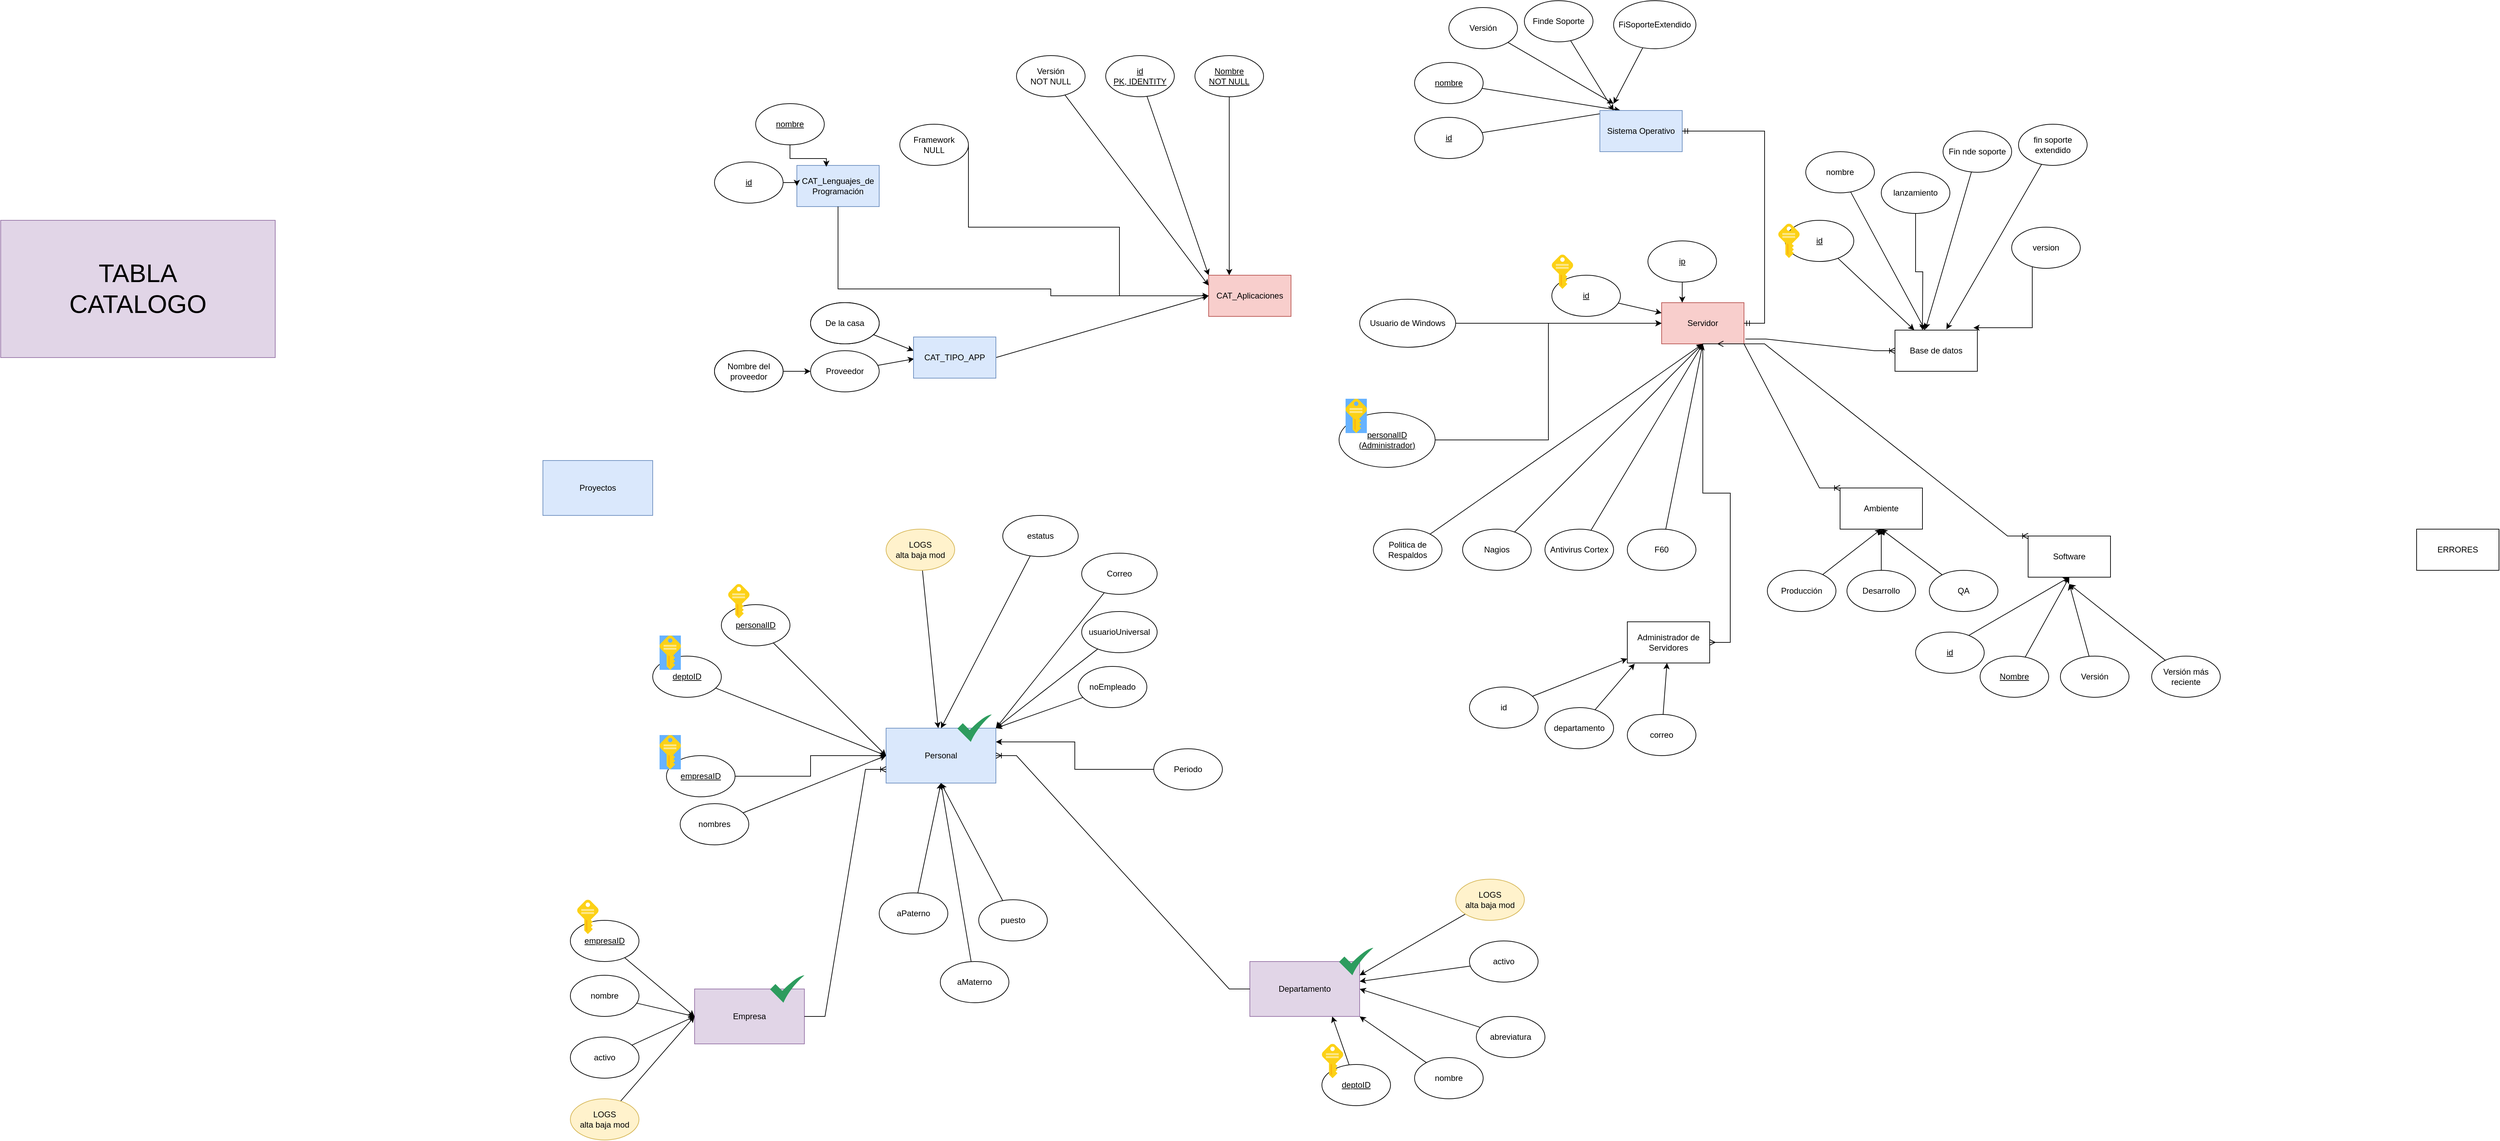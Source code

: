 <mxfile version="20.2.3" type="device" pages="2"><diagram id="-YiRX0BymYWAIEdg0nag" name="Entidad-Relación"><mxGraphModel dx="4845" dy="2539" grid="1" gridSize="10" guides="1" tooltips="1" connect="1" arrows="1" fold="1" page="1" pageScale="1" pageWidth="827" pageHeight="1169" math="0" shadow="0"><root><mxCell id="0"/><mxCell id="1" parent="0"/><mxCell id="jlg13aAUt3JrGEM_Iyc9-3" value="Servidor" style="rounded=0;whiteSpace=wrap;html=1;fillColor=#f8cecc;strokeColor=#b85450;" parent="1" vertex="1"><mxGeometry x="260" y="120" width="120" height="60" as="geometry"/></mxCell><mxCell id="jlg13aAUt3JrGEM_Iyc9-40" style="edgeStyle=none;rounded=0;orthogonalLoop=1;jettySize=auto;html=1;entryX=0.25;entryY=0;entryDx=0;entryDy=0;" parent="1" source="jlg13aAUt3JrGEM_Iyc9-10" target="jlg13aAUt3JrGEM_Iyc9-3" edge="1"><mxGeometry relative="1" as="geometry"/></mxCell><mxCell id="jlg13aAUt3JrGEM_Iyc9-10" value="&lt;u&gt;ip&lt;/u&gt;" style="ellipse;whiteSpace=wrap;html=1;" parent="1" vertex="1"><mxGeometry x="240" y="30" width="100" height="60" as="geometry"/></mxCell><mxCell id="jlg13aAUt3JrGEM_Iyc9-18" style="rounded=0;orthogonalLoop=1;jettySize=auto;html=1;" parent="1" source="jlg13aAUt3JrGEM_Iyc9-15" edge="1"><mxGeometry relative="1" as="geometry"><mxPoint x="190" y="-170" as="targetPoint"/></mxGeometry></mxCell><mxCell id="jlg13aAUt3JrGEM_Iyc9-15" value="Versión" style="ellipse;whiteSpace=wrap;html=1;" parent="1" vertex="1"><mxGeometry x="-50" y="-310" width="100" height="60" as="geometry"/></mxCell><mxCell id="jlg13aAUt3JrGEM_Iyc9-19" style="edgeStyle=none;rounded=0;orthogonalLoop=1;jettySize=auto;html=1;" parent="1" source="jlg13aAUt3JrGEM_Iyc9-16" edge="1"><mxGeometry relative="1" as="geometry"><mxPoint x="190" y="-160" as="targetPoint"/></mxGeometry></mxCell><mxCell id="jlg13aAUt3JrGEM_Iyc9-16" value="Finde Soporte" style="ellipse;whiteSpace=wrap;html=1;" parent="1" vertex="1"><mxGeometry x="60" y="-320" width="100" height="60" as="geometry"/></mxCell><mxCell id="jlg13aAUt3JrGEM_Iyc9-20" style="edgeStyle=none;rounded=0;orthogonalLoop=1;jettySize=auto;html=1;" parent="1" source="jlg13aAUt3JrGEM_Iyc9-17" edge="1"><mxGeometry relative="1" as="geometry"><mxPoint x="190" y="-170" as="targetPoint"/></mxGeometry></mxCell><mxCell id="jlg13aAUt3JrGEM_Iyc9-17" value="FiSoporteExtendido" style="ellipse;whiteSpace=wrap;html=1;" parent="1" vertex="1"><mxGeometry x="190" y="-320" width="120" height="70" as="geometry"/></mxCell><mxCell id="jlg13aAUt3JrGEM_Iyc9-130" style="edgeStyle=none;rounded=0;orthogonalLoop=1;jettySize=auto;html=1;entryX=0.624;entryY=-0.019;entryDx=0;entryDy=0;entryPerimeter=0;" parent="1" source="jlg13aAUt3JrGEM_Iyc9-23" target="jlg13aAUt3JrGEM_Iyc9-107" edge="1"><mxGeometry relative="1" as="geometry"/></mxCell><mxCell id="jlg13aAUt3JrGEM_Iyc9-23" value="fin soporte extendido" style="ellipse;whiteSpace=wrap;html=1;" parent="1" vertex="1"><mxGeometry x="780" y="-140" width="100" height="60" as="geometry"/></mxCell><mxCell id="jlg13aAUt3JrGEM_Iyc9-52" style="edgeStyle=none;rounded=0;orthogonalLoop=1;jettySize=auto;html=1;entryX=0.5;entryY=1;entryDx=0;entryDy=0;" parent="1" source="jlg13aAUt3JrGEM_Iyc9-27" target="jlg13aAUt3JrGEM_Iyc9-3" edge="1"><mxGeometry relative="1" as="geometry"/></mxCell><mxCell id="jlg13aAUt3JrGEM_Iyc9-27" value="&lt;span&gt;Antivirus Cortex&lt;/span&gt;" style="ellipse;whiteSpace=wrap;html=1;fontStyle=0" parent="1" vertex="1"><mxGeometry x="90" y="450" width="100" height="60" as="geometry"/></mxCell><mxCell id="jlg13aAUt3JrGEM_Iyc9-51" style="edgeStyle=none;rounded=0;orthogonalLoop=1;jettySize=auto;html=1;" parent="1" source="jlg13aAUt3JrGEM_Iyc9-29" edge="1"><mxGeometry relative="1" as="geometry"><mxPoint x="320" y="180" as="targetPoint"/></mxGeometry></mxCell><mxCell id="jlg13aAUt3JrGEM_Iyc9-29" value="F60" style="ellipse;whiteSpace=wrap;html=1;fontStyle=0" parent="1" vertex="1"><mxGeometry x="210" y="450" width="100" height="60" as="geometry"/></mxCell><mxCell id="jlg13aAUt3JrGEM_Iyc9-50" style="edgeStyle=none;rounded=0;orthogonalLoop=1;jettySize=auto;html=1;entryX=0.5;entryY=1;entryDx=0;entryDy=0;" parent="1" source="jlg13aAUt3JrGEM_Iyc9-32" target="jlg13aAUt3JrGEM_Iyc9-3" edge="1"><mxGeometry relative="1" as="geometry"/></mxCell><mxCell id="jlg13aAUt3JrGEM_Iyc9-32" value="Nagios" style="ellipse;whiteSpace=wrap;html=1;fontStyle=0" parent="1" vertex="1"><mxGeometry x="-30" y="450" width="100" height="60" as="geometry"/></mxCell><mxCell id="jlg13aAUt3JrGEM_Iyc9-49" style="edgeStyle=none;rounded=0;orthogonalLoop=1;jettySize=auto;html=1;" parent="1" source="jlg13aAUt3JrGEM_Iyc9-33" edge="1"><mxGeometry relative="1" as="geometry"><mxPoint x="320" y="180" as="targetPoint"/></mxGeometry></mxCell><mxCell id="jlg13aAUt3JrGEM_Iyc9-33" value="Politica de Respaldos" style="ellipse;whiteSpace=wrap;html=1;fontStyle=0" parent="1" vertex="1"><mxGeometry x="-160" y="450" width="100" height="60" as="geometry"/></mxCell><mxCell id="jlg13aAUt3JrGEM_Iyc9-94" style="edgeStyle=none;rounded=0;orthogonalLoop=1;jettySize=auto;html=1;entryX=0;entryY=0.25;entryDx=0;entryDy=0;" parent="1" source="jlg13aAUt3JrGEM_Iyc9-63" target="jlg13aAUt3JrGEM_Iyc9-3" edge="1"><mxGeometry relative="1" as="geometry"/></mxCell><mxCell id="jlg13aAUt3JrGEM_Iyc9-63" value="&lt;u&gt;id&lt;/u&gt;" style="ellipse;whiteSpace=wrap;html=1;" parent="1" vertex="1"><mxGeometry x="100" y="80" width="100" height="60" as="geometry"/></mxCell><mxCell id="jlg13aAUt3JrGEM_Iyc9-64" value="CAT_Aplicaciones" style="rounded=0;whiteSpace=wrap;html=1;fillColor=#f8cecc;strokeColor=#b85450;" parent="1" vertex="1"><mxGeometry x="-400" y="80" width="120" height="60" as="geometry"/></mxCell><mxCell id="jlg13aAUt3JrGEM_Iyc9-89" style="edgeStyle=none;rounded=0;orthogonalLoop=1;jettySize=auto;html=1;entryX=0.25;entryY=0;entryDx=0;entryDy=0;" parent="1" source="jlg13aAUt3JrGEM_Iyc9-66" target="jlg13aAUt3JrGEM_Iyc9-64" edge="1"><mxGeometry relative="1" as="geometry"/></mxCell><mxCell id="jlg13aAUt3JrGEM_Iyc9-66" value="&lt;u&gt;Nombre&lt;br&gt;NOT NULL&lt;br&gt;&lt;/u&gt;" style="ellipse;whiteSpace=wrap;html=1;" parent="1" vertex="1"><mxGeometry x="-420" y="-240" width="100" height="60" as="geometry"/></mxCell><mxCell id="jlg13aAUt3JrGEM_Iyc9-90" style="edgeStyle=none;rounded=0;orthogonalLoop=1;jettySize=auto;html=1;entryX=0;entryY=0;entryDx=0;entryDy=0;" parent="1" source="m1FnjPIjmVvhZaKa7l6q-38" target="jlg13aAUt3JrGEM_Iyc9-64" edge="1"><mxGeometry relative="1" as="geometry"><mxPoint x="-683.985" y="-199.381" as="sourcePoint"/></mxGeometry></mxCell><mxCell id="jlg13aAUt3JrGEM_Iyc9-91" style="edgeStyle=none;rounded=0;orthogonalLoop=1;jettySize=auto;html=1;entryX=0;entryY=0.25;entryDx=0;entryDy=0;" parent="1" source="jlg13aAUt3JrGEM_Iyc9-69" target="jlg13aAUt3JrGEM_Iyc9-64" edge="1"><mxGeometry relative="1" as="geometry"/></mxCell><mxCell id="jlg13aAUt3JrGEM_Iyc9-69" value="Versión&lt;br&gt;NOT NULL" style="ellipse;whiteSpace=wrap;html=1;" parent="1" vertex="1"><mxGeometry x="-680" y="-240" width="100" height="60" as="geometry"/></mxCell><mxCell id="jlg13aAUt3JrGEM_Iyc9-92" style="edgeStyle=none;rounded=0;orthogonalLoop=1;jettySize=auto;html=1;entryX=0;entryY=0.5;entryDx=0;entryDy=0;exitX=1;exitY=0.5;exitDx=0;exitDy=0;" parent="1" source="m1FnjPIjmVvhZaKa7l6q-3" target="jlg13aAUt3JrGEM_Iyc9-64" edge="1"><mxGeometry relative="1" as="geometry"><mxPoint x="-524.482" y="187.586" as="sourcePoint"/></mxGeometry></mxCell><mxCell id="jlg13aAUt3JrGEM_Iyc9-95" style="edgeStyle=none;rounded=0;orthogonalLoop=1;jettySize=auto;html=1;entryX=0;entryY=0.5;entryDx=0;entryDy=0;" parent="1" source="jlg13aAUt3JrGEM_Iyc9-73" edge="1"><mxGeometry relative="1" as="geometry"><mxPoint x="-830" y="190" as="targetPoint"/></mxGeometry></mxCell><mxCell id="jlg13aAUt3JrGEM_Iyc9-73" value="De la casa" style="ellipse;whiteSpace=wrap;html=1;" parent="1" vertex="1"><mxGeometry x="-980" y="120" width="100" height="60" as="geometry"/></mxCell><mxCell id="jlg13aAUt3JrGEM_Iyc9-96" style="edgeStyle=none;rounded=0;orthogonalLoop=1;jettySize=auto;html=1;entryX=0.008;entryY=0.697;entryDx=0;entryDy=0;entryPerimeter=0;" parent="1" source="jlg13aAUt3JrGEM_Iyc9-74" edge="1"><mxGeometry relative="1" as="geometry"><mxPoint x="-829.2" y="201.82" as="targetPoint"/></mxGeometry></mxCell><mxCell id="jlg13aAUt3JrGEM_Iyc9-74" value="Proveedor" style="ellipse;whiteSpace=wrap;html=1;" parent="1" vertex="1"><mxGeometry x="-980" y="190" width="100" height="60" as="geometry"/></mxCell><mxCell id="jlg13aAUt3JrGEM_Iyc9-97" value="" style="edgeStyle=none;rounded=0;orthogonalLoop=1;jettySize=auto;html=1;" parent="1" source="jlg13aAUt3JrGEM_Iyc9-75" target="jlg13aAUt3JrGEM_Iyc9-74" edge="1"><mxGeometry relative="1" as="geometry"/></mxCell><mxCell id="jlg13aAUt3JrGEM_Iyc9-75" value="Nombre del proveedor" style="ellipse;whiteSpace=wrap;html=1;" parent="1" vertex="1"><mxGeometry x="-1120" y="190" width="100" height="60" as="geometry"/></mxCell><mxCell id="jlg13aAUt3JrGEM_Iyc9-101" style="edgeStyle=none;rounded=0;orthogonalLoop=1;jettySize=auto;html=1;entryX=0.25;entryY=0;entryDx=0;entryDy=0;" parent="1" source="jlg13aAUt3JrGEM_Iyc9-99" target="jlg13aAUt3JrGEM_Iyc9-105" edge="1"><mxGeometry relative="1" as="geometry"><mxPoint x="180.2" y="-178.74" as="targetPoint"/></mxGeometry></mxCell><mxCell id="jlg13aAUt3JrGEM_Iyc9-99" value="&lt;u&gt;nombre&lt;/u&gt;" style="ellipse;whiteSpace=wrap;html=1;" parent="1" vertex="1"><mxGeometry x="-100" y="-230" width="100" height="60" as="geometry"/></mxCell><mxCell id="jlg13aAUt3JrGEM_Iyc9-103" style="edgeStyle=none;rounded=0;orthogonalLoop=1;jettySize=auto;html=1;entryX=0.25;entryY=0;entryDx=0;entryDy=0;" parent="1" source="jlg13aAUt3JrGEM_Iyc9-100" target="jlg13aAUt3JrGEM_Iyc9-105" edge="1"><mxGeometry relative="1" as="geometry"><mxPoint x="190" y="-180" as="targetPoint"/></mxGeometry></mxCell><mxCell id="jlg13aAUt3JrGEM_Iyc9-100" value="&lt;u&gt;id&lt;/u&gt;" style="ellipse;whiteSpace=wrap;html=1;" parent="1" vertex="1"><mxGeometry x="-100" y="-150" width="100" height="60" as="geometry"/></mxCell><mxCell id="jlg13aAUt3JrGEM_Iyc9-102" style="edgeStyle=none;rounded=0;orthogonalLoop=1;jettySize=auto;html=1;exitX=1;exitY=0;exitDx=0;exitDy=0;" parent="1" source="jlg13aAUt3JrGEM_Iyc9-100" target="jlg13aAUt3JrGEM_Iyc9-100" edge="1"><mxGeometry relative="1" as="geometry"/></mxCell><mxCell id="jlg13aAUt3JrGEM_Iyc9-105" value="Sistema Operativo" style="rounded=0;whiteSpace=wrap;html=1;fillColor=#dae8fc;strokeColor=#6c8ebf;" parent="1" vertex="1"><mxGeometry x="170" y="-160" width="120" height="60" as="geometry"/></mxCell><mxCell id="jlg13aAUt3JrGEM_Iyc9-106" value="" style="edgeStyle=entityRelationEdgeStyle;fontSize=12;html=1;endArrow=ERmandOne;startArrow=ERmandOne;rounded=0;" parent="1" source="jlg13aAUt3JrGEM_Iyc9-3" target="jlg13aAUt3JrGEM_Iyc9-105" edge="1"><mxGeometry width="100" height="100" relative="1" as="geometry"><mxPoint x="320" y="100" as="sourcePoint"/><mxPoint x="320" y="130" as="targetPoint"/></mxGeometry></mxCell><mxCell id="jlg13aAUt3JrGEM_Iyc9-107" value="Base de datos" style="rounded=0;whiteSpace=wrap;html=1;" parent="1" vertex="1"><mxGeometry x="600" y="160" width="120" height="60" as="geometry"/></mxCell><mxCell id="jlg13aAUt3JrGEM_Iyc9-108" value="" style="edgeStyle=entityRelationEdgeStyle;fontSize=12;html=1;endArrow=ERoneToMany;rounded=0;exitX=1.016;exitY=0.883;exitDx=0;exitDy=0;exitPerimeter=0;entryX=0;entryY=0.5;entryDx=0;entryDy=0;" parent="1" source="jlg13aAUt3JrGEM_Iyc9-3" target="jlg13aAUt3JrGEM_Iyc9-107" edge="1"><mxGeometry width="100" height="100" relative="1" as="geometry"><mxPoint x="460" y="200" as="sourcePoint"/><mxPoint x="560" y="100" as="targetPoint"/></mxGeometry></mxCell><mxCell id="jlg13aAUt3JrGEM_Iyc9-127" style="edgeStyle=none;rounded=0;orthogonalLoop=1;jettySize=auto;html=1;" parent="1" source="jlg13aAUt3JrGEM_Iyc9-109" target="jlg13aAUt3JrGEM_Iyc9-107" edge="1"><mxGeometry relative="1" as="geometry"/></mxCell><mxCell id="jlg13aAUt3JrGEM_Iyc9-109" value="&lt;u&gt;id&lt;/u&gt;" style="ellipse;whiteSpace=wrap;html=1;" parent="1" vertex="1"><mxGeometry x="440" width="100" height="60" as="geometry"/></mxCell><mxCell id="jlg13aAUt3JrGEM_Iyc9-129" style="edgeStyle=none;rounded=0;orthogonalLoop=1;jettySize=auto;html=1;entryX=0.369;entryY=-0.019;entryDx=0;entryDy=0;entryPerimeter=0;" parent="1" source="jlg13aAUt3JrGEM_Iyc9-111" target="jlg13aAUt3JrGEM_Iyc9-107" edge="1"><mxGeometry relative="1" as="geometry"/></mxCell><mxCell id="jlg13aAUt3JrGEM_Iyc9-111" value="Fin nde soporte" style="ellipse;whiteSpace=wrap;html=1;" parent="1" vertex="1"><mxGeometry x="670" y="-130" width="100" height="60" as="geometry"/></mxCell><mxCell id="jlg13aAUt3JrGEM_Iyc9-116" value="Software" style="rounded=0;whiteSpace=wrap;html=1;" parent="1" vertex="1"><mxGeometry x="793.98" y="460" width="120" height="60" as="geometry"/></mxCell><mxCell id="jlg13aAUt3JrGEM_Iyc9-121" style="edgeStyle=none;rounded=0;orthogonalLoop=1;jettySize=auto;html=1;entryX=0.5;entryY=1;entryDx=0;entryDy=0;" parent="1" source="jlg13aAUt3JrGEM_Iyc9-117" target="jlg13aAUt3JrGEM_Iyc9-116" edge="1"><mxGeometry relative="1" as="geometry"><mxPoint x="853.98" y="540" as="targetPoint"/></mxGeometry></mxCell><mxCell id="jlg13aAUt3JrGEM_Iyc9-117" value="&lt;u&gt;Nombre&lt;/u&gt;" style="ellipse;whiteSpace=wrap;html=1;" parent="1" vertex="1"><mxGeometry x="723.98" y="635" width="100" height="60" as="geometry"/></mxCell><mxCell id="jlg13aAUt3JrGEM_Iyc9-120" style="edgeStyle=none;rounded=0;orthogonalLoop=1;jettySize=auto;html=1;entryX=0.5;entryY=1;entryDx=0;entryDy=0;" parent="1" target="jlg13aAUt3JrGEM_Iyc9-116" edge="1"><mxGeometry relative="1" as="geometry"><mxPoint x="700.0" y="609.193" as="sourcePoint"/></mxGeometry></mxCell><mxCell id="jlg13aAUt3JrGEM_Iyc9-118" value="&lt;u&gt;id&lt;/u&gt;" style="ellipse;whiteSpace=wrap;html=1;" parent="1" vertex="1"><mxGeometry x="630" y="600" width="100" height="60" as="geometry"/></mxCell><mxCell id="jlg13aAUt3JrGEM_Iyc9-122" style="edgeStyle=none;rounded=0;orthogonalLoop=1;jettySize=auto;html=1;" parent="1" source="jlg13aAUt3JrGEM_Iyc9-119" edge="1"><mxGeometry relative="1" as="geometry"><mxPoint x="853.98" y="530" as="targetPoint"/></mxGeometry></mxCell><mxCell id="jlg13aAUt3JrGEM_Iyc9-119" value="Versión" style="ellipse;whiteSpace=wrap;html=1;" parent="1" vertex="1"><mxGeometry x="840.98" y="635" width="100" height="60" as="geometry"/></mxCell><mxCell id="jlg13aAUt3JrGEM_Iyc9-125" style="edgeStyle=none;rounded=0;orthogonalLoop=1;jettySize=auto;html=1;" parent="1" source="jlg13aAUt3JrGEM_Iyc9-123" edge="1"><mxGeometry relative="1" as="geometry"><mxPoint x="853.98" y="530" as="targetPoint"/></mxGeometry></mxCell><mxCell id="jlg13aAUt3JrGEM_Iyc9-123" value="Versión más reciente" style="ellipse;whiteSpace=wrap;html=1;" parent="1" vertex="1"><mxGeometry x="973.98" y="635" width="100" height="60" as="geometry"/></mxCell><mxCell id="jlg13aAUt3JrGEM_Iyc9-126" value="" style="edgeStyle=entityRelationEdgeStyle;fontSize=12;html=1;endArrow=ERoneToMany;rounded=0;exitX=1;exitY=1;exitDx=0;exitDy=0;entryX=0;entryY=0;entryDx=0;entryDy=0;" parent="1" source="jlg13aAUt3JrGEM_Iyc9-3" target="jlg13aAUt3JrGEM_Iyc9-116" edge="1"><mxGeometry width="100" height="100" relative="1" as="geometry"><mxPoint x="381.92" y="231.49" as="sourcePoint"/><mxPoint x="600" y="248.51" as="targetPoint"/></mxGeometry></mxCell><mxCell id="jlg13aAUt3JrGEM_Iyc9-133" value="Ambiente" style="rounded=0;whiteSpace=wrap;html=1;" parent="1" vertex="1"><mxGeometry x="520" y="390" width="120" height="60" as="geometry"/></mxCell><mxCell id="jlg13aAUt3JrGEM_Iyc9-134" value="" style="edgeStyle=entityRelationEdgeStyle;fontSize=12;html=1;endArrow=ERoneToMany;rounded=0;exitX=0.75;exitY=1;exitDx=0;exitDy=0;entryX=0;entryY=0;entryDx=0;entryDy=0;" parent="1" source="jlg13aAUt3JrGEM_Iyc9-3" target="jlg13aAUt3JrGEM_Iyc9-133" edge="1"><mxGeometry width="100" height="100" relative="1" as="geometry"><mxPoint x="390" y="190" as="sourcePoint"/><mxPoint x="803.98" y="470" as="targetPoint"/></mxGeometry></mxCell><mxCell id="jlg13aAUt3JrGEM_Iyc9-139" style="edgeStyle=none;rounded=0;orthogonalLoop=1;jettySize=auto;html=1;entryX=0.5;entryY=1;entryDx=0;entryDy=0;" parent="1" source="jlg13aAUt3JrGEM_Iyc9-135" target="jlg13aAUt3JrGEM_Iyc9-133" edge="1"><mxGeometry relative="1" as="geometry"/></mxCell><mxCell id="jlg13aAUt3JrGEM_Iyc9-135" value="Producción" style="ellipse;whiteSpace=wrap;html=1;fontStyle=0" parent="1" vertex="1"><mxGeometry x="414" y="510" width="100" height="60" as="geometry"/></mxCell><mxCell id="jlg13aAUt3JrGEM_Iyc9-140" style="edgeStyle=none;rounded=0;orthogonalLoop=1;jettySize=auto;html=1;" parent="1" source="jlg13aAUt3JrGEM_Iyc9-136" target="jlg13aAUt3JrGEM_Iyc9-133" edge="1"><mxGeometry relative="1" as="geometry"><mxPoint x="600" y="470" as="targetPoint"/></mxGeometry></mxCell><mxCell id="jlg13aAUt3JrGEM_Iyc9-136" value="Desarrollo" style="ellipse;whiteSpace=wrap;html=1;fontStyle=0" parent="1" vertex="1"><mxGeometry x="530" y="510" width="100" height="60" as="geometry"/></mxCell><mxCell id="jlg13aAUt3JrGEM_Iyc9-141" style="edgeStyle=none;rounded=0;orthogonalLoop=1;jettySize=auto;html=1;entryX=0.5;entryY=1;entryDx=0;entryDy=0;" parent="1" source="jlg13aAUt3JrGEM_Iyc9-137" target="jlg13aAUt3JrGEM_Iyc9-133" edge="1"><mxGeometry relative="1" as="geometry"><mxPoint x="600" y="480" as="targetPoint"/></mxGeometry></mxCell><mxCell id="jlg13aAUt3JrGEM_Iyc9-137" value="QA" style="ellipse;whiteSpace=wrap;html=1;fontStyle=0" parent="1" vertex="1"><mxGeometry x="650" y="510" width="100" height="60" as="geometry"/></mxCell><mxCell id="jlg13aAUt3JrGEM_Iyc9-138" style="edgeStyle=none;rounded=0;orthogonalLoop=1;jettySize=auto;html=1;exitX=0.5;exitY=1;exitDx=0;exitDy=0;" parent="1" source="jlg13aAUt3JrGEM_Iyc9-135" target="jlg13aAUt3JrGEM_Iyc9-135" edge="1"><mxGeometry relative="1" as="geometry"/></mxCell><mxCell id="jlg13aAUt3JrGEM_Iyc9-142" value="Administrador de Servidores" style="rounded=0;whiteSpace=wrap;html=1;" parent="1" vertex="1"><mxGeometry x="210" y="585" width="120" height="60" as="geometry"/></mxCell><mxCell id="jlg13aAUt3JrGEM_Iyc9-143" value="" style="edgeStyle=entityRelationEdgeStyle;fontSize=12;html=1;endArrow=ERmany;startArrow=ERmany;rounded=0;entryX=0.75;entryY=1;entryDx=0;entryDy=0;" parent="1" source="jlg13aAUt3JrGEM_Iyc9-142" target="jlg13aAUt3JrGEM_Iyc9-3" edge="1"><mxGeometry width="100" height="100" relative="1" as="geometry"><mxPoint x="240" y="360" as="sourcePoint"/><mxPoint x="340" y="260" as="targetPoint"/></mxGeometry></mxCell><mxCell id="jlg13aAUt3JrGEM_Iyc9-148" style="edgeStyle=none;rounded=0;orthogonalLoop=1;jettySize=auto;html=1;entryX=0.09;entryY=1.016;entryDx=0;entryDy=0;entryPerimeter=0;" parent="1" source="jlg13aAUt3JrGEM_Iyc9-144" target="jlg13aAUt3JrGEM_Iyc9-142" edge="1"><mxGeometry relative="1" as="geometry"/></mxCell><mxCell id="jlg13aAUt3JrGEM_Iyc9-144" value="departamento" style="ellipse;whiteSpace=wrap;html=1;fontStyle=0" parent="1" vertex="1"><mxGeometry x="90" y="710" width="100" height="60" as="geometry"/></mxCell><mxCell id="jlg13aAUt3JrGEM_Iyc9-147" style="edgeStyle=none;rounded=0;orthogonalLoop=1;jettySize=auto;html=1;" parent="1" source="jlg13aAUt3JrGEM_Iyc9-145" target="jlg13aAUt3JrGEM_Iyc9-142" edge="1"><mxGeometry relative="1" as="geometry"/></mxCell><mxCell id="jlg13aAUt3JrGEM_Iyc9-145" value="id" style="ellipse;whiteSpace=wrap;html=1;fontStyle=0" parent="1" vertex="1"><mxGeometry x="-20" y="680" width="100" height="60" as="geometry"/></mxCell><mxCell id="jlg13aAUt3JrGEM_Iyc9-149" value="" style="edgeStyle=none;rounded=0;orthogonalLoop=1;jettySize=auto;html=1;" parent="1" source="jlg13aAUt3JrGEM_Iyc9-146" target="jlg13aAUt3JrGEM_Iyc9-142" edge="1"><mxGeometry relative="1" as="geometry"/></mxCell><mxCell id="jlg13aAUt3JrGEM_Iyc9-146" value="correo" style="ellipse;whiteSpace=wrap;html=1;fontStyle=0" parent="1" vertex="1"><mxGeometry x="210" y="720" width="100" height="60" as="geometry"/></mxCell><mxCell id="0E9tg1eBv0upOwguVBp_-10" style="edgeStyle=none;rounded=0;orthogonalLoop=1;jettySize=auto;html=1;entryX=0.5;entryY=1;entryDx=0;entryDy=0;" parent="1" source="jlg13aAUt3JrGEM_Iyc9-155" target="LIA2DpDEFshifFlnMTKm-5" edge="1"><mxGeometry relative="1" as="geometry"/></mxCell><mxCell id="jlg13aAUt3JrGEM_Iyc9-155" value="aPaterno" style="ellipse;whiteSpace=wrap;html=1;fontStyle=0" parent="1" vertex="1"><mxGeometry x="-880" y="980" width="100" height="60" as="geometry"/></mxCell><mxCell id="0E9tg1eBv0upOwguVBp_-11" style="edgeStyle=none;rounded=0;orthogonalLoop=1;jettySize=auto;html=1;entryX=0.5;entryY=1;entryDx=0;entryDy=0;" parent="1" source="jlg13aAUt3JrGEM_Iyc9-156" target="LIA2DpDEFshifFlnMTKm-5" edge="1"><mxGeometry relative="1" as="geometry"/></mxCell><mxCell id="jlg13aAUt3JrGEM_Iyc9-156" value="aMaterno" style="ellipse;whiteSpace=wrap;html=1;fontStyle=0" parent="1" vertex="1"><mxGeometry x="-791" y="1080" width="100" height="60" as="geometry"/></mxCell><mxCell id="RByRX4RZLLvvO9cZM5kC-4" style="edgeStyle=orthogonalEdgeStyle;rounded=0;orthogonalLoop=1;jettySize=auto;html=1;entryX=0.952;entryY=-0.058;entryDx=0;entryDy=0;entryPerimeter=0;" parent="1" source="RByRX4RZLLvvO9cZM5kC-3" target="jlg13aAUt3JrGEM_Iyc9-107" edge="1"><mxGeometry relative="1" as="geometry"><Array as="points"><mxPoint x="800" y="157"/></Array></mxGeometry></mxCell><mxCell id="RByRX4RZLLvvO9cZM5kC-3" value="version" style="ellipse;whiteSpace=wrap;html=1;" parent="1" vertex="1"><mxGeometry x="770" y="10" width="100" height="60" as="geometry"/></mxCell><mxCell id="RByRX4RZLLvvO9cZM5kC-6" style="rounded=0;orthogonalLoop=1;jettySize=auto;html=1;" parent="1" source="RByRX4RZLLvvO9cZM5kC-5" target="jlg13aAUt3JrGEM_Iyc9-107" edge="1"><mxGeometry relative="1" as="geometry"/></mxCell><mxCell id="RByRX4RZLLvvO9cZM5kC-5" value="nombre" style="ellipse;whiteSpace=wrap;html=1;" parent="1" vertex="1"><mxGeometry x="470" y="-100" width="100" height="60" as="geometry"/></mxCell><mxCell id="2Pxle6BsEGJUDKmf9KAo-6" value="" style="sketch=0;aspect=fixed;html=1;points=[];align=center;image;fontSize=12;image=img/lib/mscae/Key.svg;" parent="1" vertex="1"><mxGeometry x="430" y="5" width="31" height="50" as="geometry"/></mxCell><mxCell id="4SyLpHK7_qDoWyGQ0j3S-1" value="ERRORES" style="rounded=0;whiteSpace=wrap;html=1;" parent="1" vertex="1"><mxGeometry x="1360" y="450" width="120" height="60" as="geometry"/></mxCell><mxCell id="m1FnjPIjmVvhZaKa7l6q-2" style="edgeStyle=orthogonalEdgeStyle;rounded=0;orthogonalLoop=1;jettySize=auto;html=1;" parent="1" source="m1FnjPIjmVvhZaKa7l6q-1" edge="1"><mxGeometry relative="1" as="geometry"><mxPoint x="640" y="160" as="targetPoint"/></mxGeometry></mxCell><mxCell id="m1FnjPIjmVvhZaKa7l6q-1" value="lanzamiento" style="ellipse;whiteSpace=wrap;html=1;" parent="1" vertex="1"><mxGeometry x="580" y="-70" width="100" height="60" as="geometry"/></mxCell><mxCell id="m1FnjPIjmVvhZaKa7l6q-3" value="CAT_TIPO_APP" style="rounded=0;whiteSpace=wrap;html=1;fillColor=#dae8fc;strokeColor=#6c8ebf;" parent="1" vertex="1"><mxGeometry x="-830" y="170" width="120" height="60" as="geometry"/></mxCell><mxCell id="m1FnjPIjmVvhZaKa7l6q-4" value="CAT_Lenguajes_de Programación" style="rounded=0;whiteSpace=wrap;html=1;fillColor=#dae8fc;strokeColor=#6c8ebf;" parent="1" vertex="1"><mxGeometry x="-1000" y="-80" width="120" height="60" as="geometry"/></mxCell><mxCell id="m1FnjPIjmVvhZaKa7l6q-11" style="edgeStyle=orthogonalEdgeStyle;rounded=0;orthogonalLoop=1;jettySize=auto;html=1;" parent="1" source="m1FnjPIjmVvhZaKa7l6q-5" target="m1FnjPIjmVvhZaKa7l6q-4" edge="1"><mxGeometry relative="1" as="geometry"/></mxCell><mxCell id="m1FnjPIjmVvhZaKa7l6q-5" value="&lt;u&gt;id&lt;/u&gt;" style="ellipse;whiteSpace=wrap;html=1;" parent="1" vertex="1"><mxGeometry x="-1120" y="-85" width="100" height="60" as="geometry"/></mxCell><mxCell id="m1FnjPIjmVvhZaKa7l6q-12" style="edgeStyle=orthogonalEdgeStyle;rounded=0;orthogonalLoop=1;jettySize=auto;html=1;entryX=0.358;entryY=0.033;entryDx=0;entryDy=0;entryPerimeter=0;" parent="1" source="m1FnjPIjmVvhZaKa7l6q-6" target="m1FnjPIjmVvhZaKa7l6q-4" edge="1"><mxGeometry relative="1" as="geometry"/></mxCell><mxCell id="m1FnjPIjmVvhZaKa7l6q-6" value="&lt;u&gt;nombre&lt;/u&gt;" style="ellipse;whiteSpace=wrap;html=1;" parent="1" vertex="1"><mxGeometry x="-1060" y="-170" width="100" height="60" as="geometry"/></mxCell><mxCell id="m1FnjPIjmVvhZaKa7l6q-8" value="Framework&lt;br&gt;NULL" style="ellipse;whiteSpace=wrap;html=1;" parent="1" vertex="1"><mxGeometry x="-850" y="-140" width="100" height="60" as="geometry"/></mxCell><mxCell id="m1FnjPIjmVvhZaKa7l6q-26" value="CAT_TIPO_APP" style="rounded=0;whiteSpace=wrap;html=1;fillColor=#dae8fc;strokeColor=#6c8ebf;" parent="1" vertex="1"><mxGeometry x="-830" y="170" width="120" height="60" as="geometry"/></mxCell><mxCell id="m1FnjPIjmVvhZaKa7l6q-27" value="De la casa" style="ellipse;whiteSpace=wrap;html=1;" parent="1" vertex="1"><mxGeometry x="-980" y="120" width="100" height="60" as="geometry"/></mxCell><mxCell id="m1FnjPIjmVvhZaKa7l6q-29" value="CAT_TIPO_APP" style="rounded=0;whiteSpace=wrap;html=1;fillColor=#dae8fc;strokeColor=#6c8ebf;" parent="1" vertex="1"><mxGeometry x="-830" y="170" width="120" height="60" as="geometry"/></mxCell><mxCell id="m1FnjPIjmVvhZaKa7l6q-30" value="De la casa" style="ellipse;whiteSpace=wrap;html=1;" parent="1" vertex="1"><mxGeometry x="-980" y="120" width="100" height="60" as="geometry"/></mxCell><mxCell id="m1FnjPIjmVvhZaKa7l6q-31" value="Nombre del proveedor" style="ellipse;whiteSpace=wrap;html=1;" parent="1" vertex="1"><mxGeometry x="-1120" y="190" width="100" height="60" as="geometry"/></mxCell><mxCell id="m1FnjPIjmVvhZaKa7l6q-34" value="CAT_TIPO_APP" style="rounded=0;whiteSpace=wrap;html=1;fillColor=#dae8fc;strokeColor=#6c8ebf;" parent="1" vertex="1"><mxGeometry x="-830" y="170" width="120" height="60" as="geometry"/></mxCell><mxCell id="m1FnjPIjmVvhZaKa7l6q-35" value="De la casa" style="ellipse;whiteSpace=wrap;html=1;" parent="1" vertex="1"><mxGeometry x="-980" y="120" width="100" height="60" as="geometry"/></mxCell><mxCell id="m1FnjPIjmVvhZaKa7l6q-36" value="Nombre del proveedor" style="ellipse;whiteSpace=wrap;html=1;" parent="1" vertex="1"><mxGeometry x="-1120" y="190" width="100" height="60" as="geometry"/></mxCell><mxCell id="m1FnjPIjmVvhZaKa7l6q-38" value="&lt;u&gt;id&lt;br&gt;PK, IDENTITY&lt;br&gt;&lt;/u&gt;" style="ellipse;whiteSpace=wrap;html=1;" parent="1" vertex="1"><mxGeometry x="-550" y="-240" width="100" height="60" as="geometry"/></mxCell><mxCell id="m1FnjPIjmVvhZaKa7l6q-40" style="edgeStyle=orthogonalEdgeStyle;rounded=0;orthogonalLoop=1;jettySize=auto;html=1;" parent="1" source="m1FnjPIjmVvhZaKa7l6q-8" target="jlg13aAUt3JrGEM_Iyc9-64" edge="1"><mxGeometry relative="1" as="geometry"><mxPoint x="-420.0" y="20.059" as="sourcePoint"/><mxPoint x="-180" y="80" as="targetPoint"/><Array as="points"><mxPoint x="-750" y="10"/><mxPoint x="-530" y="10"/><mxPoint x="-530" y="110"/></Array></mxGeometry></mxCell><mxCell id="m1FnjPIjmVvhZaKa7l6q-41" value="" style="edgeStyle=orthogonalEdgeStyle;rounded=0;orthogonalLoop=1;jettySize=auto;html=1;endArrow=none;" parent="1" source="m1FnjPIjmVvhZaKa7l6q-4" target="jlg13aAUt3JrGEM_Iyc9-64" edge="1"><mxGeometry relative="1" as="geometry"><mxPoint x="-880" y="-49.941" as="sourcePoint"/><mxPoint x="-350" y="110" as="targetPoint"/><Array as="points"><mxPoint x="-940" y="100"/><mxPoint x="-630" y="100"/><mxPoint x="-630" y="110"/></Array></mxGeometry></mxCell><mxCell id="LIA2DpDEFshifFlnMTKm-2" style="edgeStyle=orthogonalEdgeStyle;rounded=0;orthogonalLoop=1;jettySize=auto;html=1;entryX=0;entryY=0.5;entryDx=0;entryDy=0;" parent="1" source="LIA2DpDEFshifFlnMTKm-1" target="jlg13aAUt3JrGEM_Iyc9-3" edge="1"><mxGeometry relative="1" as="geometry"/></mxCell><mxCell id="LIA2DpDEFshifFlnMTKm-1" value="Usuario de Windows" style="ellipse;whiteSpace=wrap;html=1;fontStyle=0" parent="1" vertex="1"><mxGeometry x="-180" y="115" width="140" height="70" as="geometry"/></mxCell><mxCell id="LIA2DpDEFshifFlnMTKm-3" value="" style="sketch=0;aspect=fixed;html=1;points=[];align=center;image;fontSize=12;image=img/lib/mscae/Key.svg;" parent="1" vertex="1"><mxGeometry x="100" y="50" width="31" height="50" as="geometry"/></mxCell><mxCell id="LIA2DpDEFshifFlnMTKm-5" value="Personal" style="rounded=0;whiteSpace=wrap;html=1;fillColor=#dae8fc;strokeColor=#6c8ebf;" parent="1" vertex="1"><mxGeometry x="-870" y="740" width="160" height="80" as="geometry"/></mxCell><mxCell id="0E9tg1eBv0upOwguVBp_-9" style="edgeStyle=none;rounded=0;orthogonalLoop=1;jettySize=auto;html=1;entryX=0;entryY=0.5;entryDx=0;entryDy=0;" parent="1" source="LIA2DpDEFshifFlnMTKm-6" target="LIA2DpDEFshifFlnMTKm-5" edge="1"><mxGeometry relative="1" as="geometry"/></mxCell><mxCell id="LIA2DpDEFshifFlnMTKm-6" value="&lt;span&gt;nombres&lt;br&gt;&lt;/span&gt;" style="ellipse;whiteSpace=wrap;html=1;fontStyle=0" parent="1" vertex="1"><mxGeometry x="-1170" y="850" width="100" height="60" as="geometry"/></mxCell><mxCell id="0E9tg1eBv0upOwguVBp_-7" style="edgeStyle=none;rounded=0;orthogonalLoop=1;jettySize=auto;html=1;entryX=0;entryY=0.5;entryDx=0;entryDy=0;" parent="1" source="yxR7H5ocEdZbMpK9inuN-1" target="LIA2DpDEFshifFlnMTKm-5" edge="1"><mxGeometry relative="1" as="geometry"/></mxCell><mxCell id="yxR7H5ocEdZbMpK9inuN-1" value="&lt;span&gt;personalID&lt;br&gt;&lt;/span&gt;" style="ellipse;whiteSpace=wrap;html=1;fontStyle=4" parent="1" vertex="1"><mxGeometry x="-1110" y="560" width="100" height="60" as="geometry"/></mxCell><mxCell id="0E9tg1eBv0upOwguVBp_-14" style="edgeStyle=none;rounded=0;orthogonalLoop=1;jettySize=auto;html=1;entryX=1;entryY=0;entryDx=0;entryDy=0;" parent="1" source="yxR7H5ocEdZbMpK9inuN-4" target="LIA2DpDEFshifFlnMTKm-5" edge="1"><mxGeometry relative="1" as="geometry"/></mxCell><mxCell id="yxR7H5ocEdZbMpK9inuN-4" value="noEmpleado" style="ellipse;whiteSpace=wrap;html=1;fontStyle=0" parent="1" vertex="1"><mxGeometry x="-590" y="650" width="100" height="60" as="geometry"/></mxCell><mxCell id="0E9tg1eBv0upOwguVBp_-15" style="edgeStyle=none;rounded=0;orthogonalLoop=1;jettySize=auto;html=1;" parent="1" source="yxR7H5ocEdZbMpK9inuN-5" edge="1"><mxGeometry relative="1" as="geometry"><mxPoint x="-710" y="740" as="targetPoint"/></mxGeometry></mxCell><mxCell id="yxR7H5ocEdZbMpK9inuN-5" value="usuarioUniversal" style="ellipse;whiteSpace=wrap;html=1;fontStyle=0" parent="1" vertex="1"><mxGeometry x="-585" y="570" width="110" height="60" as="geometry"/></mxCell><mxCell id="0E9tg1eBv0upOwguVBp_-16" style="edgeStyle=none;rounded=0;orthogonalLoop=1;jettySize=auto;html=1;entryX=1;entryY=0;entryDx=0;entryDy=0;" parent="1" source="yxR7H5ocEdZbMpK9inuN-6" target="LIA2DpDEFshifFlnMTKm-5" edge="1"><mxGeometry relative="1" as="geometry"/></mxCell><mxCell id="yxR7H5ocEdZbMpK9inuN-6" value="Correo" style="ellipse;whiteSpace=wrap;html=1;fontStyle=0" parent="1" vertex="1"><mxGeometry x="-585" y="485" width="110" height="60" as="geometry"/></mxCell><mxCell id="0E9tg1eBv0upOwguVBp_-17" style="edgeStyle=none;rounded=0;orthogonalLoop=1;jettySize=auto;html=1;entryX=0.5;entryY=0;entryDx=0;entryDy=0;" parent="1" source="yxR7H5ocEdZbMpK9inuN-7" target="LIA2DpDEFshifFlnMTKm-5" edge="1"><mxGeometry relative="1" as="geometry"><mxPoint x="-710" y="740" as="targetPoint"/></mxGeometry></mxCell><mxCell id="yxR7H5ocEdZbMpK9inuN-7" value="estatus" style="ellipse;whiteSpace=wrap;html=1;fontStyle=0" parent="1" vertex="1"><mxGeometry x="-700" y="430" width="110" height="60" as="geometry"/></mxCell><mxCell id="yxR7H5ocEdZbMpK9inuN-9" value="" style="sketch=0;aspect=fixed;html=1;points=[];align=center;image;fontSize=12;image=img/lib/mscae/Key.svg;" parent="1" vertex="1"><mxGeometry x="-1100" y="530" width="31" height="50" as="geometry"/></mxCell><mxCell id="yxR7H5ocEdZbMpK9inuN-22" value="Departamento" style="rounded=0;whiteSpace=wrap;html=1;fillColor=#e1d5e7;strokeColor=#9673a6;" parent="1" vertex="1"><mxGeometry x="-340" y="1080" width="160" height="80" as="geometry"/></mxCell><mxCell id="yxR7H5ocEdZbMpK9inuN-28" style="edgeStyle=none;rounded=0;orthogonalLoop=1;jettySize=auto;html=1;entryX=0.75;entryY=1;entryDx=0;entryDy=0;" parent="1" source="yxR7H5ocEdZbMpK9inuN-23" target="yxR7H5ocEdZbMpK9inuN-22" edge="1"><mxGeometry relative="1" as="geometry"><mxPoint x="-180" y="1160" as="targetPoint"/></mxGeometry></mxCell><mxCell id="yxR7H5ocEdZbMpK9inuN-23" value="&lt;span&gt;deptoID&lt;br&gt;&lt;/span&gt;" style="ellipse;whiteSpace=wrap;html=1;fontStyle=4" parent="1" vertex="1"><mxGeometry x="-235" y="1230" width="100" height="60" as="geometry"/></mxCell><mxCell id="yxR7H5ocEdZbMpK9inuN-24" value="" style="sketch=0;aspect=fixed;html=1;points=[];align=center;image;fontSize=12;image=img/lib/mscae/Key.svg;" parent="1" vertex="1"><mxGeometry x="-235" y="1200" width="31" height="50" as="geometry"/></mxCell><mxCell id="yxR7H5ocEdZbMpK9inuN-29" style="edgeStyle=none;rounded=0;orthogonalLoop=1;jettySize=auto;html=1;entryX=1;entryY=1;entryDx=0;entryDy=0;" parent="1" source="yxR7H5ocEdZbMpK9inuN-26" target="yxR7H5ocEdZbMpK9inuN-22" edge="1"><mxGeometry relative="1" as="geometry"><mxPoint x="-300" y="1160" as="targetPoint"/></mxGeometry></mxCell><mxCell id="yxR7H5ocEdZbMpK9inuN-26" value="nombre" style="ellipse;whiteSpace=wrap;html=1;fontStyle=0" parent="1" vertex="1"><mxGeometry x="-100" y="1220" width="100" height="60" as="geometry"/></mxCell><mxCell id="yxR7H5ocEdZbMpK9inuN-30" style="edgeStyle=none;rounded=0;orthogonalLoop=1;jettySize=auto;html=1;entryX=1;entryY=0.5;entryDx=0;entryDy=0;" parent="1" source="yxR7H5ocEdZbMpK9inuN-27" target="yxR7H5ocEdZbMpK9inuN-22" edge="1"><mxGeometry relative="1" as="geometry"/></mxCell><mxCell id="yxR7H5ocEdZbMpK9inuN-27" value="abreviatura" style="ellipse;whiteSpace=wrap;html=1;fontStyle=0" parent="1" vertex="1"><mxGeometry x="-10" y="1160" width="100" height="60" as="geometry"/></mxCell><mxCell id="yxR7H5ocEdZbMpK9inuN-31" value="" style="edgeStyle=entityRelationEdgeStyle;fontSize=12;html=1;endArrow=ERoneToMany;rounded=0;exitX=0;exitY=0.5;exitDx=0;exitDy=0;" parent="1" source="yxR7H5ocEdZbMpK9inuN-22" target="LIA2DpDEFshifFlnMTKm-5" edge="1"><mxGeometry width="100" height="100" relative="1" as="geometry"><mxPoint x="-300" y="1060" as="sourcePoint"/><mxPoint x="-200" y="960" as="targetPoint"/></mxGeometry></mxCell><mxCell id="yxR7H5ocEdZbMpK9inuN-37" style="edgeStyle=none;rounded=0;orthogonalLoop=1;jettySize=auto;html=1;" parent="1" source="yxR7H5ocEdZbMpK9inuN-34" target="yxR7H5ocEdZbMpK9inuN-22" edge="1"><mxGeometry relative="1" as="geometry"><mxPoint x="-170" y="1120" as="targetPoint"/></mxGeometry></mxCell><mxCell id="yxR7H5ocEdZbMpK9inuN-34" value="activo" style="ellipse;whiteSpace=wrap;html=1;fontStyle=0" parent="1" vertex="1"><mxGeometry x="-20" y="1050" width="100" height="60" as="geometry"/></mxCell><mxCell id="yxR7H5ocEdZbMpK9inuN-36" style="edgeStyle=none;rounded=0;orthogonalLoop=1;jettySize=auto;html=1;entryX=1;entryY=0.25;entryDx=0;entryDy=0;" parent="1" source="yxR7H5ocEdZbMpK9inuN-35" target="yxR7H5ocEdZbMpK9inuN-22" edge="1"><mxGeometry relative="1" as="geometry"/></mxCell><mxCell id="yxR7H5ocEdZbMpK9inuN-35" value="LOGS&lt;br&gt;alta baja mod" style="ellipse;whiteSpace=wrap;html=1;fontStyle=0;fillColor=#fff2cc;strokeColor=#d6b656;" parent="1" vertex="1"><mxGeometry x="-40" y="960" width="100" height="60" as="geometry"/></mxCell><mxCell id="0E9tg1eBv0upOwguVBp_-1" value="" style="sketch=0;html=1;aspect=fixed;strokeColor=none;shadow=0;align=center;verticalAlign=top;fillColor=#2D9C5E;shape=mxgraph.gcp2.check" parent="1" vertex="1"><mxGeometry x="-210" y="1060" width="50" height="40" as="geometry"/></mxCell><mxCell id="0E9tg1eBv0upOwguVBp_-8" style="edgeStyle=none;rounded=0;orthogonalLoop=1;jettySize=auto;html=1;entryX=0;entryY=0.5;entryDx=0;entryDy=0;" parent="1" source="0E9tg1eBv0upOwguVBp_-3" target="LIA2DpDEFshifFlnMTKm-5" edge="1"><mxGeometry relative="1" as="geometry"/></mxCell><mxCell id="0E9tg1eBv0upOwguVBp_-3" value="&lt;span&gt;deptoID&lt;br&gt;&lt;/span&gt;" style="ellipse;whiteSpace=wrap;html=1;fontStyle=4" parent="1" vertex="1"><mxGeometry x="-1210" y="635" width="100" height="60" as="geometry"/></mxCell><mxCell id="0E9tg1eBv0upOwguVBp_-4" value="" style="sketch=0;aspect=fixed;html=1;points=[];align=center;image;fontSize=12;image=img/lib/mscae/Key.svg;imageBackground=#66B2FF;" parent="1" vertex="1"><mxGeometry x="-1200" y="605" width="31" height="50" as="geometry"/></mxCell><mxCell id="0E9tg1eBv0upOwguVBp_-19" style="edgeStyle=none;rounded=0;orthogonalLoop=1;jettySize=auto;html=1;" parent="1" source="0E9tg1eBv0upOwguVBp_-6" target="LIA2DpDEFshifFlnMTKm-5" edge="1"><mxGeometry relative="1" as="geometry"/></mxCell><mxCell id="0E9tg1eBv0upOwguVBp_-6" value="LOGS&lt;br&gt;alta baja mod" style="ellipse;whiteSpace=wrap;html=1;fontStyle=0;fillColor=#fff2cc;strokeColor=#d6b656;" parent="1" vertex="1"><mxGeometry x="-870" y="450" width="100" height="60" as="geometry"/></mxCell><mxCell id="0E9tg1eBv0upOwguVBp_-22" style="edgeStyle=none;rounded=0;orthogonalLoop=1;jettySize=auto;html=1;entryX=0.5;entryY=1;entryDx=0;entryDy=0;" parent="1" source="0E9tg1eBv0upOwguVBp_-21" target="LIA2DpDEFshifFlnMTKm-5" edge="1"><mxGeometry relative="1" as="geometry"/></mxCell><mxCell id="0E9tg1eBv0upOwguVBp_-21" value="puesto" style="ellipse;whiteSpace=wrap;html=1;fontStyle=0" parent="1" vertex="1"><mxGeometry x="-735" y="990" width="100" height="60" as="geometry"/></mxCell><mxCell id="0E9tg1eBv0upOwguVBp_-59" value="Empresa" style="rounded=0;whiteSpace=wrap;html=1;fillColor=#e1d5e7;strokeColor=#9673a6;" parent="1" vertex="1"><mxGeometry x="-1149" y="1120" width="160" height="80" as="geometry"/></mxCell><mxCell id="0E9tg1eBv0upOwguVBp_-66" style="edgeStyle=none;rounded=0;orthogonalLoop=1;jettySize=auto;html=1;entryX=0;entryY=0.5;entryDx=0;entryDy=0;" parent="1" source="0E9tg1eBv0upOwguVBp_-60" target="0E9tg1eBv0upOwguVBp_-59" edge="1"><mxGeometry relative="1" as="geometry"/></mxCell><mxCell id="0E9tg1eBv0upOwguVBp_-60" value="&lt;span&gt;empresaID&lt;br&gt;&lt;/span&gt;" style="ellipse;whiteSpace=wrap;html=1;fontStyle=4" parent="1" vertex="1"><mxGeometry x="-1330" y="1020" width="100" height="60" as="geometry"/></mxCell><mxCell id="0E9tg1eBv0upOwguVBp_-61" value="" style="sketch=0;aspect=fixed;html=1;points=[];align=center;image;fontSize=12;image=img/lib/mscae/Key.svg;" parent="1" vertex="1"><mxGeometry x="-1320" y="990" width="31" height="50" as="geometry"/></mxCell><mxCell id="0E9tg1eBv0upOwguVBp_-67" style="edgeStyle=none;rounded=0;orthogonalLoop=1;jettySize=auto;html=1;entryX=0;entryY=0.5;entryDx=0;entryDy=0;" parent="1" source="0E9tg1eBv0upOwguVBp_-62" target="0E9tg1eBv0upOwguVBp_-59" edge="1"><mxGeometry relative="1" as="geometry"/></mxCell><mxCell id="0E9tg1eBv0upOwguVBp_-62" value="&lt;span&gt;nombre&lt;br&gt;&lt;/span&gt;" style="ellipse;whiteSpace=wrap;html=1;fontStyle=0" parent="1" vertex="1"><mxGeometry x="-1330" y="1100" width="100" height="60" as="geometry"/></mxCell><mxCell id="0E9tg1eBv0upOwguVBp_-68" style="edgeStyle=none;rounded=0;orthogonalLoop=1;jettySize=auto;html=1;entryX=0;entryY=0.5;entryDx=0;entryDy=0;" parent="1" source="0E9tg1eBv0upOwguVBp_-64" target="0E9tg1eBv0upOwguVBp_-59" edge="1"><mxGeometry relative="1" as="geometry"/></mxCell><mxCell id="0E9tg1eBv0upOwguVBp_-64" value="activo" style="ellipse;whiteSpace=wrap;html=1;fontStyle=0" parent="1" vertex="1"><mxGeometry x="-1330" y="1190" width="100" height="60" as="geometry"/></mxCell><mxCell id="0E9tg1eBv0upOwguVBp_-69" style="edgeStyle=none;rounded=0;orthogonalLoop=1;jettySize=auto;html=1;entryX=0;entryY=0.5;entryDx=0;entryDy=0;" parent="1" source="0E9tg1eBv0upOwguVBp_-65" target="0E9tg1eBv0upOwguVBp_-59" edge="1"><mxGeometry relative="1" as="geometry"/></mxCell><mxCell id="0E9tg1eBv0upOwguVBp_-65" value="LOGS&lt;br&gt;alta baja mod" style="ellipse;whiteSpace=wrap;html=1;fontStyle=0;fillColor=#fff2cc;strokeColor=#d6b656;" parent="1" vertex="1"><mxGeometry x="-1330" y="1280" width="100" height="60" as="geometry"/></mxCell><mxCell id="0E9tg1eBv0upOwguVBp_-70" value="" style="edgeStyle=entityRelationEdgeStyle;fontSize=12;html=1;endArrow=ERoneToMany;rounded=0;exitX=1;exitY=0.5;exitDx=0;exitDy=0;entryX=0;entryY=0.75;entryDx=0;entryDy=0;" parent="1" source="0E9tg1eBv0upOwguVBp_-59" target="LIA2DpDEFshifFlnMTKm-5" edge="1"><mxGeometry width="100" height="100" relative="1" as="geometry"><mxPoint x="-330" y="1130" as="sourcePoint"/><mxPoint x="-700" y="790" as="targetPoint"/></mxGeometry></mxCell><mxCell id="0E9tg1eBv0upOwguVBp_-71" value="TABLA&lt;br&gt;CATALOGO" style="rounded=0;whiteSpace=wrap;html=1;fillColor=#e1d5e7;strokeColor=#9673a6;fontSize=37;" parent="1" vertex="1"><mxGeometry x="-2160" width="400" height="200" as="geometry"/></mxCell><mxCell id="0E9tg1eBv0upOwguVBp_-72" value="" style="sketch=0;html=1;aspect=fixed;strokeColor=none;shadow=0;align=center;verticalAlign=top;fillColor=#2D9C5E;shape=mxgraph.gcp2.check" parent="1" vertex="1"><mxGeometry x="-1039" y="1100" width="50" height="40" as="geometry"/></mxCell><mxCell id="UD7Rfho247ZlPCU9h8Re-1" style="edgeStyle=orthogonalEdgeStyle;rounded=0;orthogonalLoop=1;jettySize=auto;html=1;entryX=1;entryY=0.25;entryDx=0;entryDy=0;" edge="1" parent="1" source="QZebQ0SOGXQ5LD2_NM-n-4" target="LIA2DpDEFshifFlnMTKm-5"><mxGeometry relative="1" as="geometry"/></mxCell><mxCell id="QZebQ0SOGXQ5LD2_NM-n-4" value="Periodo" style="ellipse;whiteSpace=wrap;html=1;fontStyle=0" parent="1" vertex="1"><mxGeometry x="-480" y="770" width="100" height="60" as="geometry"/></mxCell><mxCell id="r00z32uO63YqlbtqrJHr-3" style="edgeStyle=orthogonalEdgeStyle;rounded=0;orthogonalLoop=1;jettySize=auto;html=1;" edge="1" parent="1" source="r00z32uO63YqlbtqrJHr-1" target="LIA2DpDEFshifFlnMTKm-5"><mxGeometry relative="1" as="geometry"/></mxCell><mxCell id="r00z32uO63YqlbtqrJHr-1" value="&lt;span&gt;empresaID&lt;br&gt;&lt;/span&gt;" style="ellipse;whiteSpace=wrap;html=1;fontStyle=4" vertex="1" parent="1"><mxGeometry x="-1190" y="780" width="100" height="60" as="geometry"/></mxCell><mxCell id="r00z32uO63YqlbtqrJHr-2" value="" style="sketch=0;aspect=fixed;html=1;points=[];align=center;image;fontSize=12;image=img/lib/mscae/Key.svg;imageBackground=#66B2FF;" vertex="1" parent="1"><mxGeometry x="-1200" y="750" width="31" height="50" as="geometry"/></mxCell><mxCell id="UD7Rfho247ZlPCU9h8Re-3" value="Proyectos" style="rounded=0;whiteSpace=wrap;html=1;fillColor=#dae8fc;strokeColor=#6c8ebf;" vertex="1" parent="1"><mxGeometry x="-1370" y="350" width="160" height="80" as="geometry"/></mxCell><mxCell id="UD7Rfho247ZlPCU9h8Re-4" value="" style="sketch=0;html=1;aspect=fixed;strokeColor=none;shadow=0;align=center;verticalAlign=top;fillColor=#2D9C5E;shape=mxgraph.gcp2.check" vertex="1" parent="1"><mxGeometry x="-766" y="720" width="50" height="40" as="geometry"/></mxCell><mxCell id="UD7Rfho247ZlPCU9h8Re-8" style="edgeStyle=orthogonalEdgeStyle;rounded=0;orthogonalLoop=1;jettySize=auto;html=1;entryX=0;entryY=0.5;entryDx=0;entryDy=0;" edge="1" parent="1" source="UD7Rfho247ZlPCU9h8Re-5" target="jlg13aAUt3JrGEM_Iyc9-3"><mxGeometry relative="1" as="geometry"/></mxCell><mxCell id="UD7Rfho247ZlPCU9h8Re-5" value="&lt;span&gt;personalID&lt;br&gt;(Administrador)&lt;br&gt;&lt;/span&gt;" style="ellipse;whiteSpace=wrap;html=1;fontStyle=4" vertex="1" parent="1"><mxGeometry x="-210" y="280" width="140" height="80" as="geometry"/></mxCell><mxCell id="UD7Rfho247ZlPCU9h8Re-7" value="" style="sketch=0;aspect=fixed;html=1;points=[];align=center;image;fontSize=12;image=img/lib/mscae/Key.svg;imageBackground=#66B2FF;" vertex="1" parent="1"><mxGeometry x="-200.5" y="260" width="31" height="50" as="geometry"/></mxCell></root></mxGraphModel></diagram><diagram id="XEFzMGmA5GDhfNBv1kL7" name="Diseño Base de Datos"><mxGraphModel dx="1970" dy="1142" grid="1" gridSize="10" guides="1" tooltips="1" connect="1" arrows="1" fold="1" page="1" pageScale="1" pageWidth="827" pageHeight="1169" math="0" shadow="0"><root><mxCell id="0"/><mxCell id="1" parent="0"/><mxCell id="cpzvKK4O9Pu2BsIKeIpu-1" value="Empresa" style="shape=table;startSize=30;container=1;collapsible=1;childLayout=tableLayout;fixedRows=1;rowLines=0;fontStyle=1;align=center;resizeLast=1;fillColor=#e1d5e7;strokeColor=#9673a6;" vertex="1" parent="1"><mxGeometry x="80" y="690" width="220" height="310" as="geometry"/></mxCell><mxCell id="cpzvKK4O9Pu2BsIKeIpu-2" value="" style="shape=tableRow;horizontal=0;startSize=0;swimlaneHead=0;swimlaneBody=0;fillColor=none;collapsible=0;dropTarget=0;points=[[0,0.5],[1,0.5]];portConstraint=eastwest;top=0;left=0;right=0;bottom=1;" vertex="1" parent="cpzvKK4O9Pu2BsIKeIpu-1"><mxGeometry y="30" width="220" height="30" as="geometry"/></mxCell><mxCell id="cpzvKK4O9Pu2BsIKeIpu-3" value="PK" style="shape=partialRectangle;connectable=0;fillColor=none;top=0;left=0;bottom=0;right=0;fontStyle=1;overflow=hidden;" vertex="1" parent="cpzvKK4O9Pu2BsIKeIpu-2"><mxGeometry width="30" height="30" as="geometry"><mxRectangle width="30" height="30" as="alternateBounds"/></mxGeometry></mxCell><mxCell id="cpzvKK4O9Pu2BsIKeIpu-4" value="empresaID    int" style="shape=partialRectangle;connectable=0;fillColor=none;top=0;left=0;bottom=0;right=0;align=left;spacingLeft=6;fontStyle=5;overflow=hidden;" vertex="1" parent="cpzvKK4O9Pu2BsIKeIpu-2"><mxGeometry x="30" width="190" height="30" as="geometry"><mxRectangle width="190" height="30" as="alternateBounds"/></mxGeometry></mxCell><mxCell id="cpzvKK4O9Pu2BsIKeIpu-5" value="" style="shape=tableRow;horizontal=0;startSize=0;swimlaneHead=0;swimlaneBody=0;fillColor=none;collapsible=0;dropTarget=0;points=[[0,0.5],[1,0.5]];portConstraint=eastwest;top=0;left=0;right=0;bottom=0;" vertex="1" parent="cpzvKK4O9Pu2BsIKeIpu-1"><mxGeometry y="60" width="220" height="30" as="geometry"/></mxCell><mxCell id="cpzvKK4O9Pu2BsIKeIpu-6" value="" style="shape=partialRectangle;connectable=0;fillColor=none;top=0;left=0;bottom=0;right=0;editable=1;overflow=hidden;" vertex="1" parent="cpzvKK4O9Pu2BsIKeIpu-5"><mxGeometry width="30" height="30" as="geometry"><mxRectangle width="30" height="30" as="alternateBounds"/></mxGeometry></mxCell><mxCell id="cpzvKK4O9Pu2BsIKeIpu-7" value="nombre       varchar(50)" style="shape=partialRectangle;connectable=0;fillColor=none;top=0;left=0;bottom=0;right=0;align=left;spacingLeft=6;overflow=hidden;" vertex="1" parent="cpzvKK4O9Pu2BsIKeIpu-5"><mxGeometry x="30" width="190" height="30" as="geometry"><mxRectangle width="190" height="30" as="alternateBounds"/></mxGeometry></mxCell><mxCell id="cpzvKK4O9Pu2BsIKeIpu-8" value="" style="shape=tableRow;horizontal=0;startSize=0;swimlaneHead=0;swimlaneBody=0;fillColor=none;collapsible=0;dropTarget=0;points=[[0,0.5],[1,0.5]];portConstraint=eastwest;top=0;left=0;right=0;bottom=0;" vertex="1" parent="cpzvKK4O9Pu2BsIKeIpu-1"><mxGeometry y="90" width="220" height="30" as="geometry"/></mxCell><mxCell id="cpzvKK4O9Pu2BsIKeIpu-9" value="" style="shape=partialRectangle;connectable=0;fillColor=none;top=0;left=0;bottom=0;right=0;editable=1;overflow=hidden;" vertex="1" parent="cpzvKK4O9Pu2BsIKeIpu-8"><mxGeometry width="30" height="30" as="geometry"><mxRectangle width="30" height="30" as="alternateBounds"/></mxGeometry></mxCell><mxCell id="cpzvKK4O9Pu2BsIKeIpu-10" value="activo          bit" style="shape=partialRectangle;connectable=0;fillColor=none;top=0;left=0;bottom=0;right=0;align=left;spacingLeft=6;overflow=hidden;" vertex="1" parent="cpzvKK4O9Pu2BsIKeIpu-8"><mxGeometry x="30" width="190" height="30" as="geometry"><mxRectangle width="190" height="30" as="alternateBounds"/></mxGeometry></mxCell><mxCell id="cpzvKK4O9Pu2BsIKeIpu-11" value="" style="shape=tableRow;horizontal=0;startSize=0;swimlaneHead=0;swimlaneBody=0;fillColor=none;collapsible=0;dropTarget=0;points=[[0,0.5],[1,0.5]];portConstraint=eastwest;top=0;left=0;right=0;bottom=0;" vertex="1" parent="cpzvKK4O9Pu2BsIKeIpu-1"><mxGeometry y="120" width="220" height="30" as="geometry"/></mxCell><mxCell id="cpzvKK4O9Pu2BsIKeIpu-12" value="" style="shape=partialRectangle;connectable=0;fillColor=none;top=0;left=0;bottom=0;right=0;editable=1;overflow=hidden;" vertex="1" parent="cpzvKK4O9Pu2BsIKeIpu-11"><mxGeometry width="30" height="30" as="geometry"><mxRectangle width="30" height="30" as="alternateBounds"/></mxGeometry></mxCell><mxCell id="cpzvKK4O9Pu2BsIKeIpu-13" value="usuAlta        varchar(50)" style="shape=partialRectangle;connectable=0;fillColor=none;top=0;left=0;bottom=0;right=0;align=left;spacingLeft=6;overflow=hidden;" vertex="1" parent="cpzvKK4O9Pu2BsIKeIpu-11"><mxGeometry x="30" width="190" height="30" as="geometry"><mxRectangle width="190" height="30" as="alternateBounds"/></mxGeometry></mxCell><mxCell id="h24ZIgdKOO53wQD-rpdl-2" value="" style="shape=tableRow;horizontal=0;startSize=0;swimlaneHead=0;swimlaneBody=0;fillColor=none;collapsible=0;dropTarget=0;points=[[0,0.5],[1,0.5]];portConstraint=eastwest;top=0;left=0;right=0;bottom=0;" vertex="1" parent="cpzvKK4O9Pu2BsIKeIpu-1"><mxGeometry y="150" width="220" height="30" as="geometry"/></mxCell><mxCell id="h24ZIgdKOO53wQD-rpdl-3" value="" style="shape=partialRectangle;connectable=0;fillColor=none;top=0;left=0;bottom=0;right=0;editable=1;overflow=hidden;" vertex="1" parent="h24ZIgdKOO53wQD-rpdl-2"><mxGeometry width="30" height="30" as="geometry"><mxRectangle width="30" height="30" as="alternateBounds"/></mxGeometry></mxCell><mxCell id="h24ZIgdKOO53wQD-rpdl-4" value="fechaAlta     smalldatetime" style="shape=partialRectangle;connectable=0;fillColor=none;top=0;left=0;bottom=0;right=0;align=left;spacingLeft=6;overflow=hidden;" vertex="1" parent="h24ZIgdKOO53wQD-rpdl-2"><mxGeometry x="30" width="190" height="30" as="geometry"><mxRectangle width="190" height="30" as="alternateBounds"/></mxGeometry></mxCell><mxCell id="h24ZIgdKOO53wQD-rpdl-5" value="" style="shape=tableRow;horizontal=0;startSize=0;swimlaneHead=0;swimlaneBody=0;fillColor=none;collapsible=0;dropTarget=0;points=[[0,0.5],[1,0.5]];portConstraint=eastwest;top=0;left=0;right=0;bottom=0;" vertex="1" parent="cpzvKK4O9Pu2BsIKeIpu-1"><mxGeometry y="180" width="220" height="30" as="geometry"/></mxCell><mxCell id="h24ZIgdKOO53wQD-rpdl-6" value="" style="shape=partialRectangle;connectable=0;fillColor=none;top=0;left=0;bottom=0;right=0;editable=1;overflow=hidden;" vertex="1" parent="h24ZIgdKOO53wQD-rpdl-5"><mxGeometry width="30" height="30" as="geometry"><mxRectangle width="30" height="30" as="alternateBounds"/></mxGeometry></mxCell><mxCell id="h24ZIgdKOO53wQD-rpdl-7" value="usuMod        varchar(50)" style="shape=partialRectangle;connectable=0;fillColor=none;top=0;left=0;bottom=0;right=0;align=left;spacingLeft=6;overflow=hidden;" vertex="1" parent="h24ZIgdKOO53wQD-rpdl-5"><mxGeometry x="30" width="190" height="30" as="geometry"><mxRectangle width="190" height="30" as="alternateBounds"/></mxGeometry></mxCell><mxCell id="h24ZIgdKOO53wQD-rpdl-8" value="" style="shape=tableRow;horizontal=0;startSize=0;swimlaneHead=0;swimlaneBody=0;fillColor=none;collapsible=0;dropTarget=0;points=[[0,0.5],[1,0.5]];portConstraint=eastwest;top=0;left=0;right=0;bottom=0;" vertex="1" parent="cpzvKK4O9Pu2BsIKeIpu-1"><mxGeometry y="210" width="220" height="30" as="geometry"/></mxCell><mxCell id="h24ZIgdKOO53wQD-rpdl-9" value="" style="shape=partialRectangle;connectable=0;fillColor=none;top=0;left=0;bottom=0;right=0;editable=1;overflow=hidden;" vertex="1" parent="h24ZIgdKOO53wQD-rpdl-8"><mxGeometry width="30" height="30" as="geometry"><mxRectangle width="30" height="30" as="alternateBounds"/></mxGeometry></mxCell><mxCell id="h24ZIgdKOO53wQD-rpdl-10" value="fechaMod     smalldatetime" style="shape=partialRectangle;connectable=0;fillColor=none;top=0;left=0;bottom=0;right=0;align=left;spacingLeft=6;overflow=hidden;" vertex="1" parent="h24ZIgdKOO53wQD-rpdl-8"><mxGeometry x="30" width="190" height="30" as="geometry"><mxRectangle width="190" height="30" as="alternateBounds"/></mxGeometry></mxCell><mxCell id="h24ZIgdKOO53wQD-rpdl-11" value="" style="shape=tableRow;horizontal=0;startSize=0;swimlaneHead=0;swimlaneBody=0;fillColor=none;collapsible=0;dropTarget=0;points=[[0,0.5],[1,0.5]];portConstraint=eastwest;top=0;left=0;right=0;bottom=0;" vertex="1" parent="cpzvKK4O9Pu2BsIKeIpu-1"><mxGeometry y="240" width="220" height="30" as="geometry"/></mxCell><mxCell id="h24ZIgdKOO53wQD-rpdl-12" value="" style="shape=partialRectangle;connectable=0;fillColor=none;top=0;left=0;bottom=0;right=0;editable=1;overflow=hidden;" vertex="1" parent="h24ZIgdKOO53wQD-rpdl-11"><mxGeometry width="30" height="30" as="geometry"><mxRectangle width="30" height="30" as="alternateBounds"/></mxGeometry></mxCell><mxCell id="h24ZIgdKOO53wQD-rpdl-13" value="usuBaja        varchar(50)" style="shape=partialRectangle;connectable=0;fillColor=none;top=0;left=0;bottom=0;right=0;align=left;spacingLeft=6;overflow=hidden;" vertex="1" parent="h24ZIgdKOO53wQD-rpdl-11"><mxGeometry x="30" width="190" height="30" as="geometry"><mxRectangle width="190" height="30" as="alternateBounds"/></mxGeometry></mxCell><mxCell id="h24ZIgdKOO53wQD-rpdl-14" value="" style="shape=tableRow;horizontal=0;startSize=0;swimlaneHead=0;swimlaneBody=0;fillColor=none;collapsible=0;dropTarget=0;points=[[0,0.5],[1,0.5]];portConstraint=eastwest;top=0;left=0;right=0;bottom=0;" vertex="1" parent="cpzvKK4O9Pu2BsIKeIpu-1"><mxGeometry y="270" width="220" height="30" as="geometry"/></mxCell><mxCell id="h24ZIgdKOO53wQD-rpdl-15" value="" style="shape=partialRectangle;connectable=0;fillColor=none;top=0;left=0;bottom=0;right=0;editable=1;overflow=hidden;" vertex="1" parent="h24ZIgdKOO53wQD-rpdl-14"><mxGeometry width="30" height="30" as="geometry"><mxRectangle width="30" height="30" as="alternateBounds"/></mxGeometry></mxCell><mxCell id="h24ZIgdKOO53wQD-rpdl-16" value="fechaBaja    smalldatetime" style="shape=partialRectangle;connectable=0;fillColor=none;top=0;left=0;bottom=0;right=0;align=left;spacingLeft=6;overflow=hidden;" vertex="1" parent="h24ZIgdKOO53wQD-rpdl-14"><mxGeometry x="30" width="190" height="30" as="geometry"><mxRectangle width="190" height="30" as="alternateBounds"/></mxGeometry></mxCell><mxCell id="3f86o2PDGn0GH-aOX4eP-1" value="Departamento" style="shape=table;startSize=30;container=1;collapsible=1;childLayout=tableLayout;fixedRows=1;rowLines=0;fontStyle=1;align=center;resizeLast=1;fillColor=#e1d5e7;strokeColor=#9673a6;" vertex="1" parent="1"><mxGeometry x="80" y="320" width="220" height="340" as="geometry"/></mxCell><mxCell id="3f86o2PDGn0GH-aOX4eP-2" value="" style="shape=tableRow;horizontal=0;startSize=0;swimlaneHead=0;swimlaneBody=0;fillColor=none;collapsible=0;dropTarget=0;points=[[0,0.5],[1,0.5]];portConstraint=eastwest;top=0;left=0;right=0;bottom=1;" vertex="1" parent="3f86o2PDGn0GH-aOX4eP-1"><mxGeometry y="30" width="220" height="30" as="geometry"/></mxCell><mxCell id="3f86o2PDGn0GH-aOX4eP-3" value="PK" style="shape=partialRectangle;connectable=0;fillColor=none;top=0;left=0;bottom=0;right=0;fontStyle=1;overflow=hidden;" vertex="1" parent="3f86o2PDGn0GH-aOX4eP-2"><mxGeometry width="30" height="30" as="geometry"><mxRectangle width="30" height="30" as="alternateBounds"/></mxGeometry></mxCell><mxCell id="3f86o2PDGn0GH-aOX4eP-4" value="deptoID    int" style="shape=partialRectangle;connectable=0;fillColor=none;top=0;left=0;bottom=0;right=0;align=left;spacingLeft=6;fontStyle=5;overflow=hidden;" vertex="1" parent="3f86o2PDGn0GH-aOX4eP-2"><mxGeometry x="30" width="190" height="30" as="geometry"><mxRectangle width="190" height="30" as="alternateBounds"/></mxGeometry></mxCell><mxCell id="3f86o2PDGn0GH-aOX4eP-5" value="" style="shape=tableRow;horizontal=0;startSize=0;swimlaneHead=0;swimlaneBody=0;fillColor=none;collapsible=0;dropTarget=0;points=[[0,0.5],[1,0.5]];portConstraint=eastwest;top=0;left=0;right=0;bottom=0;" vertex="1" parent="3f86o2PDGn0GH-aOX4eP-1"><mxGeometry y="60" width="220" height="30" as="geometry"/></mxCell><mxCell id="3f86o2PDGn0GH-aOX4eP-6" value="" style="shape=partialRectangle;connectable=0;fillColor=none;top=0;left=0;bottom=0;right=0;editable=1;overflow=hidden;" vertex="1" parent="3f86o2PDGn0GH-aOX4eP-5"><mxGeometry width="30" height="30" as="geometry"><mxRectangle width="30" height="30" as="alternateBounds"/></mxGeometry></mxCell><mxCell id="3f86o2PDGn0GH-aOX4eP-7" value="nombre           varchar(50)" style="shape=partialRectangle;connectable=0;fillColor=none;top=0;left=0;bottom=0;right=0;align=left;spacingLeft=6;overflow=hidden;" vertex="1" parent="3f86o2PDGn0GH-aOX4eP-5"><mxGeometry x="30" width="190" height="30" as="geometry"><mxRectangle width="190" height="30" as="alternateBounds"/></mxGeometry></mxCell><mxCell id="Zi8vwZfGamdbk1FiaY98-1" value="" style="shape=tableRow;horizontal=0;startSize=0;swimlaneHead=0;swimlaneBody=0;fillColor=none;collapsible=0;dropTarget=0;points=[[0,0.5],[1,0.5]];portConstraint=eastwest;top=0;left=0;right=0;bottom=0;" vertex="1" parent="3f86o2PDGn0GH-aOX4eP-1"><mxGeometry y="90" width="220" height="30" as="geometry"/></mxCell><mxCell id="Zi8vwZfGamdbk1FiaY98-2" value="" style="shape=partialRectangle;connectable=0;fillColor=none;top=0;left=0;bottom=0;right=0;editable=1;overflow=hidden;" vertex="1" parent="Zi8vwZfGamdbk1FiaY98-1"><mxGeometry width="30" height="30" as="geometry"><mxRectangle width="30" height="30" as="alternateBounds"/></mxGeometry></mxCell><mxCell id="Zi8vwZfGamdbk1FiaY98-3" value="abreviatura       varchar(10)" style="shape=partialRectangle;connectable=0;fillColor=none;top=0;left=0;bottom=0;right=0;align=left;spacingLeft=6;overflow=hidden;" vertex="1" parent="Zi8vwZfGamdbk1FiaY98-1"><mxGeometry x="30" width="190" height="30" as="geometry"><mxRectangle width="190" height="30" as="alternateBounds"/></mxGeometry></mxCell><mxCell id="3f86o2PDGn0GH-aOX4eP-8" value="" style="shape=tableRow;horizontal=0;startSize=0;swimlaneHead=0;swimlaneBody=0;fillColor=none;collapsible=0;dropTarget=0;points=[[0,0.5],[1,0.5]];portConstraint=eastwest;top=0;left=0;right=0;bottom=0;" vertex="1" parent="3f86o2PDGn0GH-aOX4eP-1"><mxGeometry y="120" width="220" height="30" as="geometry"/></mxCell><mxCell id="3f86o2PDGn0GH-aOX4eP-9" value="" style="shape=partialRectangle;connectable=0;fillColor=none;top=0;left=0;bottom=0;right=0;editable=1;overflow=hidden;" vertex="1" parent="3f86o2PDGn0GH-aOX4eP-8"><mxGeometry width="30" height="30" as="geometry"><mxRectangle width="30" height="30" as="alternateBounds"/></mxGeometry></mxCell><mxCell id="3f86o2PDGn0GH-aOX4eP-10" value="activo              bit" style="shape=partialRectangle;connectable=0;fillColor=none;top=0;left=0;bottom=0;right=0;align=left;spacingLeft=6;overflow=hidden;" vertex="1" parent="3f86o2PDGn0GH-aOX4eP-8"><mxGeometry x="30" width="190" height="30" as="geometry"><mxRectangle width="190" height="30" as="alternateBounds"/></mxGeometry></mxCell><mxCell id="3f86o2PDGn0GH-aOX4eP-11" value="" style="shape=tableRow;horizontal=0;startSize=0;swimlaneHead=0;swimlaneBody=0;fillColor=none;collapsible=0;dropTarget=0;points=[[0,0.5],[1,0.5]];portConstraint=eastwest;top=0;left=0;right=0;bottom=0;" vertex="1" parent="3f86o2PDGn0GH-aOX4eP-1"><mxGeometry y="150" width="220" height="30" as="geometry"/></mxCell><mxCell id="3f86o2PDGn0GH-aOX4eP-12" value="" style="shape=partialRectangle;connectable=0;fillColor=none;top=0;left=0;bottom=0;right=0;editable=1;overflow=hidden;" vertex="1" parent="3f86o2PDGn0GH-aOX4eP-11"><mxGeometry width="30" height="30" as="geometry"><mxRectangle width="30" height="30" as="alternateBounds"/></mxGeometry></mxCell><mxCell id="3f86o2PDGn0GH-aOX4eP-13" value="usuAlta        varchar(50)" style="shape=partialRectangle;connectable=0;fillColor=none;top=0;left=0;bottom=0;right=0;align=left;spacingLeft=6;overflow=hidden;" vertex="1" parent="3f86o2PDGn0GH-aOX4eP-11"><mxGeometry x="30" width="190" height="30" as="geometry"><mxRectangle width="190" height="30" as="alternateBounds"/></mxGeometry></mxCell><mxCell id="3f86o2PDGn0GH-aOX4eP-14" value="" style="shape=tableRow;horizontal=0;startSize=0;swimlaneHead=0;swimlaneBody=0;fillColor=none;collapsible=0;dropTarget=0;points=[[0,0.5],[1,0.5]];portConstraint=eastwest;top=0;left=0;right=0;bottom=0;" vertex="1" parent="3f86o2PDGn0GH-aOX4eP-1"><mxGeometry y="180" width="220" height="30" as="geometry"/></mxCell><mxCell id="3f86o2PDGn0GH-aOX4eP-15" value="" style="shape=partialRectangle;connectable=0;fillColor=none;top=0;left=0;bottom=0;right=0;editable=1;overflow=hidden;" vertex="1" parent="3f86o2PDGn0GH-aOX4eP-14"><mxGeometry width="30" height="30" as="geometry"><mxRectangle width="30" height="30" as="alternateBounds"/></mxGeometry></mxCell><mxCell id="3f86o2PDGn0GH-aOX4eP-16" value="fechaAlta     smalldatetime" style="shape=partialRectangle;connectable=0;fillColor=none;top=0;left=0;bottom=0;right=0;align=left;spacingLeft=6;overflow=hidden;" vertex="1" parent="3f86o2PDGn0GH-aOX4eP-14"><mxGeometry x="30" width="190" height="30" as="geometry"><mxRectangle width="190" height="30" as="alternateBounds"/></mxGeometry></mxCell><mxCell id="3f86o2PDGn0GH-aOX4eP-17" value="" style="shape=tableRow;horizontal=0;startSize=0;swimlaneHead=0;swimlaneBody=0;fillColor=none;collapsible=0;dropTarget=0;points=[[0,0.5],[1,0.5]];portConstraint=eastwest;top=0;left=0;right=0;bottom=0;" vertex="1" parent="3f86o2PDGn0GH-aOX4eP-1"><mxGeometry y="210" width="220" height="30" as="geometry"/></mxCell><mxCell id="3f86o2PDGn0GH-aOX4eP-18" value="" style="shape=partialRectangle;connectable=0;fillColor=none;top=0;left=0;bottom=0;right=0;editable=1;overflow=hidden;" vertex="1" parent="3f86o2PDGn0GH-aOX4eP-17"><mxGeometry width="30" height="30" as="geometry"><mxRectangle width="30" height="30" as="alternateBounds"/></mxGeometry></mxCell><mxCell id="3f86o2PDGn0GH-aOX4eP-19" value="usuMod        varchar(50)" style="shape=partialRectangle;connectable=0;fillColor=none;top=0;left=0;bottom=0;right=0;align=left;spacingLeft=6;overflow=hidden;" vertex="1" parent="3f86o2PDGn0GH-aOX4eP-17"><mxGeometry x="30" width="190" height="30" as="geometry"><mxRectangle width="190" height="30" as="alternateBounds"/></mxGeometry></mxCell><mxCell id="3f86o2PDGn0GH-aOX4eP-20" value="" style="shape=tableRow;horizontal=0;startSize=0;swimlaneHead=0;swimlaneBody=0;fillColor=none;collapsible=0;dropTarget=0;points=[[0,0.5],[1,0.5]];portConstraint=eastwest;top=0;left=0;right=0;bottom=0;" vertex="1" parent="3f86o2PDGn0GH-aOX4eP-1"><mxGeometry y="240" width="220" height="30" as="geometry"/></mxCell><mxCell id="3f86o2PDGn0GH-aOX4eP-21" value="" style="shape=partialRectangle;connectable=0;fillColor=none;top=0;left=0;bottom=0;right=0;editable=1;overflow=hidden;" vertex="1" parent="3f86o2PDGn0GH-aOX4eP-20"><mxGeometry width="30" height="30" as="geometry"><mxRectangle width="30" height="30" as="alternateBounds"/></mxGeometry></mxCell><mxCell id="3f86o2PDGn0GH-aOX4eP-22" value="fechaMod     smalldatetime" style="shape=partialRectangle;connectable=0;fillColor=none;top=0;left=0;bottom=0;right=0;align=left;spacingLeft=6;overflow=hidden;" vertex="1" parent="3f86o2PDGn0GH-aOX4eP-20"><mxGeometry x="30" width="190" height="30" as="geometry"><mxRectangle width="190" height="30" as="alternateBounds"/></mxGeometry></mxCell><mxCell id="3f86o2PDGn0GH-aOX4eP-23" value="" style="shape=tableRow;horizontal=0;startSize=0;swimlaneHead=0;swimlaneBody=0;fillColor=none;collapsible=0;dropTarget=0;points=[[0,0.5],[1,0.5]];portConstraint=eastwest;top=0;left=0;right=0;bottom=0;" vertex="1" parent="3f86o2PDGn0GH-aOX4eP-1"><mxGeometry y="270" width="220" height="30" as="geometry"/></mxCell><mxCell id="3f86o2PDGn0GH-aOX4eP-24" value="" style="shape=partialRectangle;connectable=0;fillColor=none;top=0;left=0;bottom=0;right=0;editable=1;overflow=hidden;" vertex="1" parent="3f86o2PDGn0GH-aOX4eP-23"><mxGeometry width="30" height="30" as="geometry"><mxRectangle width="30" height="30" as="alternateBounds"/></mxGeometry></mxCell><mxCell id="3f86o2PDGn0GH-aOX4eP-25" value="usuBaja        varchar(50)" style="shape=partialRectangle;connectable=0;fillColor=none;top=0;left=0;bottom=0;right=0;align=left;spacingLeft=6;overflow=hidden;" vertex="1" parent="3f86o2PDGn0GH-aOX4eP-23"><mxGeometry x="30" width="190" height="30" as="geometry"><mxRectangle width="190" height="30" as="alternateBounds"/></mxGeometry></mxCell><mxCell id="3f86o2PDGn0GH-aOX4eP-26" value="" style="shape=tableRow;horizontal=0;startSize=0;swimlaneHead=0;swimlaneBody=0;fillColor=none;collapsible=0;dropTarget=0;points=[[0,0.5],[1,0.5]];portConstraint=eastwest;top=0;left=0;right=0;bottom=0;" vertex="1" parent="3f86o2PDGn0GH-aOX4eP-1"><mxGeometry y="300" width="220" height="30" as="geometry"/></mxCell><mxCell id="3f86o2PDGn0GH-aOX4eP-27" value="" style="shape=partialRectangle;connectable=0;fillColor=none;top=0;left=0;bottom=0;right=0;editable=1;overflow=hidden;" vertex="1" parent="3f86o2PDGn0GH-aOX4eP-26"><mxGeometry width="30" height="30" as="geometry"><mxRectangle width="30" height="30" as="alternateBounds"/></mxGeometry></mxCell><mxCell id="3f86o2PDGn0GH-aOX4eP-28" value="fechaBaja    smalldatetime" style="shape=partialRectangle;connectable=0;fillColor=none;top=0;left=0;bottom=0;right=0;align=left;spacingLeft=6;overflow=hidden;" vertex="1" parent="3f86o2PDGn0GH-aOX4eP-26"><mxGeometry x="30" width="190" height="30" as="geometry"><mxRectangle width="190" height="30" as="alternateBounds"/></mxGeometry></mxCell><mxCell id="Zi8vwZfGamdbk1FiaY98-120" value="Personal" style="shape=table;startSize=30;container=1;collapsible=1;childLayout=tableLayout;fixedRows=1;rowLines=0;fontStyle=1;align=center;resizeLast=1;fillColor=#dae8fc;strokeColor=#6c8ebf;" vertex="1" parent="1"><mxGeometry x="400" y="360" width="240" height="580" as="geometry"/></mxCell><mxCell id="Zi8vwZfGamdbk1FiaY98-121" value="" style="shape=tableRow;horizontal=0;startSize=0;swimlaneHead=0;swimlaneBody=0;fillColor=none;collapsible=0;dropTarget=0;points=[[0,0.5],[1,0.5]];portConstraint=eastwest;top=0;left=0;right=0;bottom=1;" vertex="1" parent="Zi8vwZfGamdbk1FiaY98-120"><mxGeometry y="30" width="240" height="30" as="geometry"/></mxCell><mxCell id="Zi8vwZfGamdbk1FiaY98-122" value="PK" style="shape=partialRectangle;connectable=0;fillColor=none;top=0;left=0;bottom=0;right=0;fontStyle=1;overflow=hidden;" vertex="1" parent="Zi8vwZfGamdbk1FiaY98-121"><mxGeometry width="30" height="30" as="geometry"><mxRectangle width="30" height="30" as="alternateBounds"/></mxGeometry></mxCell><mxCell id="Zi8vwZfGamdbk1FiaY98-123" value="personaID int" style="shape=partialRectangle;connectable=0;fillColor=none;top=0;left=0;bottom=0;right=0;align=left;spacingLeft=6;fontStyle=5;overflow=hidden;" vertex="1" parent="Zi8vwZfGamdbk1FiaY98-121"><mxGeometry x="30" width="210" height="30" as="geometry"><mxRectangle width="210" height="30" as="alternateBounds"/></mxGeometry></mxCell><mxCell id="Zi8vwZfGamdbk1FiaY98-133" value="" style="shape=tableRow;horizontal=0;startSize=0;swimlaneHead=0;swimlaneBody=0;fillColor=none;collapsible=0;dropTarget=0;points=[[0,0.5],[1,0.5]];portConstraint=eastwest;top=0;left=0;right=0;bottom=1;" vertex="1" parent="Zi8vwZfGamdbk1FiaY98-120"><mxGeometry y="60" width="240" height="30" as="geometry"/></mxCell><mxCell id="Zi8vwZfGamdbk1FiaY98-134" value="FK" style="shape=partialRectangle;connectable=0;fillColor=none;top=0;left=0;bottom=0;right=0;fontStyle=1;overflow=hidden;" vertex="1" parent="Zi8vwZfGamdbk1FiaY98-133"><mxGeometry width="30" height="30" as="geometry"><mxRectangle width="30" height="30" as="alternateBounds"/></mxGeometry></mxCell><mxCell id="Zi8vwZfGamdbk1FiaY98-135" value="deptoID int" style="shape=partialRectangle;connectable=0;fillColor=none;top=0;left=0;bottom=0;right=0;align=left;spacingLeft=6;fontStyle=5;overflow=hidden;" vertex="1" parent="Zi8vwZfGamdbk1FiaY98-133"><mxGeometry x="30" width="210" height="30" as="geometry"><mxRectangle width="210" height="30" as="alternateBounds"/></mxGeometry></mxCell><mxCell id="Zi8vwZfGamdbk1FiaY98-136" value="" style="shape=tableRow;horizontal=0;startSize=0;swimlaneHead=0;swimlaneBody=0;fillColor=none;collapsible=0;dropTarget=0;points=[[0,0.5],[1,0.5]];portConstraint=eastwest;top=0;left=0;right=0;bottom=1;" vertex="1" parent="Zi8vwZfGamdbk1FiaY98-120"><mxGeometry y="90" width="240" height="30" as="geometry"/></mxCell><mxCell id="Zi8vwZfGamdbk1FiaY98-137" value="FK" style="shape=partialRectangle;connectable=0;fillColor=none;top=0;left=0;bottom=0;right=0;fontStyle=1;overflow=hidden;" vertex="1" parent="Zi8vwZfGamdbk1FiaY98-136"><mxGeometry width="30" height="30" as="geometry"><mxRectangle width="30" height="30" as="alternateBounds"/></mxGeometry></mxCell><mxCell id="Zi8vwZfGamdbk1FiaY98-138" value="empresaID int" style="shape=partialRectangle;connectable=0;fillColor=none;top=0;left=0;bottom=0;right=0;align=left;spacingLeft=6;fontStyle=5;overflow=hidden;" vertex="1" parent="Zi8vwZfGamdbk1FiaY98-136"><mxGeometry x="30" width="210" height="30" as="geometry"><mxRectangle width="210" height="30" as="alternateBounds"/></mxGeometry></mxCell><mxCell id="Zi8vwZfGamdbk1FiaY98-124" value="" style="shape=tableRow;horizontal=0;startSize=0;swimlaneHead=0;swimlaneBody=0;fillColor=none;collapsible=0;dropTarget=0;points=[[0,0.5],[1,0.5]];portConstraint=eastwest;top=0;left=0;right=0;bottom=0;" vertex="1" parent="Zi8vwZfGamdbk1FiaY98-120"><mxGeometry y="120" width="240" height="30" as="geometry"/></mxCell><mxCell id="Zi8vwZfGamdbk1FiaY98-125" value="" style="shape=partialRectangle;connectable=0;fillColor=none;top=0;left=0;bottom=0;right=0;editable=1;overflow=hidden;" vertex="1" parent="Zi8vwZfGamdbk1FiaY98-124"><mxGeometry width="30" height="30" as="geometry"><mxRectangle width="30" height="30" as="alternateBounds"/></mxGeometry></mxCell><mxCell id="Zi8vwZfGamdbk1FiaY98-126" value="nombre varchar(40)" style="shape=partialRectangle;connectable=0;fillColor=none;top=0;left=0;bottom=0;right=0;align=left;spacingLeft=6;overflow=hidden;" vertex="1" parent="Zi8vwZfGamdbk1FiaY98-124"><mxGeometry x="30" width="210" height="30" as="geometry"><mxRectangle width="210" height="30" as="alternateBounds"/></mxGeometry></mxCell><mxCell id="Zi8vwZfGamdbk1FiaY98-127" value="" style="shape=tableRow;horizontal=0;startSize=0;swimlaneHead=0;swimlaneBody=0;fillColor=none;collapsible=0;dropTarget=0;points=[[0,0.5],[1,0.5]];portConstraint=eastwest;top=0;left=0;right=0;bottom=0;" vertex="1" parent="Zi8vwZfGamdbk1FiaY98-120"><mxGeometry y="150" width="240" height="30" as="geometry"/></mxCell><mxCell id="Zi8vwZfGamdbk1FiaY98-128" value="" style="shape=partialRectangle;connectable=0;fillColor=none;top=0;left=0;bottom=0;right=0;editable=1;overflow=hidden;" vertex="1" parent="Zi8vwZfGamdbk1FiaY98-127"><mxGeometry width="30" height="30" as="geometry"><mxRectangle width="30" height="30" as="alternateBounds"/></mxGeometry></mxCell><mxCell id="Zi8vwZfGamdbk1FiaY98-129" value="aPaterno varchar(30)" style="shape=partialRectangle;connectable=0;fillColor=none;top=0;left=0;bottom=0;right=0;align=left;spacingLeft=6;overflow=hidden;" vertex="1" parent="Zi8vwZfGamdbk1FiaY98-127"><mxGeometry x="30" width="210" height="30" as="geometry"><mxRectangle width="210" height="30" as="alternateBounds"/></mxGeometry></mxCell><mxCell id="Zi8vwZfGamdbk1FiaY98-130" value="" style="shape=tableRow;horizontal=0;startSize=0;swimlaneHead=0;swimlaneBody=0;fillColor=none;collapsible=0;dropTarget=0;points=[[0,0.5],[1,0.5]];portConstraint=eastwest;top=0;left=0;right=0;bottom=0;" vertex="1" parent="Zi8vwZfGamdbk1FiaY98-120"><mxGeometry y="180" width="240" height="30" as="geometry"/></mxCell><mxCell id="Zi8vwZfGamdbk1FiaY98-131" value="" style="shape=partialRectangle;connectable=0;fillColor=none;top=0;left=0;bottom=0;right=0;editable=1;overflow=hidden;" vertex="1" parent="Zi8vwZfGamdbk1FiaY98-130"><mxGeometry width="30" height="30" as="geometry"><mxRectangle width="30" height="30" as="alternateBounds"/></mxGeometry></mxCell><mxCell id="Zi8vwZfGamdbk1FiaY98-132" value="aMaterno varchar(30)" style="shape=partialRectangle;connectable=0;fillColor=none;top=0;left=0;bottom=0;right=0;align=left;spacingLeft=6;overflow=hidden;" vertex="1" parent="Zi8vwZfGamdbk1FiaY98-130"><mxGeometry x="30" width="210" height="30" as="geometry"><mxRectangle width="210" height="30" as="alternateBounds"/></mxGeometry></mxCell><mxCell id="Zi8vwZfGamdbk1FiaY98-139" value="" style="shape=tableRow;horizontal=0;startSize=0;swimlaneHead=0;swimlaneBody=0;fillColor=none;collapsible=0;dropTarget=0;points=[[0,0.5],[1,0.5]];portConstraint=eastwest;top=0;left=0;right=0;bottom=0;" vertex="1" parent="Zi8vwZfGamdbk1FiaY98-120"><mxGeometry y="210" width="240" height="30" as="geometry"/></mxCell><mxCell id="Zi8vwZfGamdbk1FiaY98-140" value="" style="shape=partialRectangle;connectable=0;fillColor=none;top=0;left=0;bottom=0;right=0;editable=1;overflow=hidden;" vertex="1" parent="Zi8vwZfGamdbk1FiaY98-139"><mxGeometry width="30" height="30" as="geometry"><mxRectangle width="30" height="30" as="alternateBounds"/></mxGeometry></mxCell><mxCell id="Zi8vwZfGamdbk1FiaY98-141" value="puesto varchar(50)" style="shape=partialRectangle;connectable=0;fillColor=none;top=0;left=0;bottom=0;right=0;align=left;spacingLeft=6;overflow=hidden;" vertex="1" parent="Zi8vwZfGamdbk1FiaY98-139"><mxGeometry x="30" width="210" height="30" as="geometry"><mxRectangle width="210" height="30" as="alternateBounds"/></mxGeometry></mxCell><mxCell id="Zi8vwZfGamdbk1FiaY98-142" value="" style="shape=tableRow;horizontal=0;startSize=0;swimlaneHead=0;swimlaneBody=0;fillColor=none;collapsible=0;dropTarget=0;points=[[0,0.5],[1,0.5]];portConstraint=eastwest;top=0;left=0;right=0;bottom=0;" vertex="1" parent="Zi8vwZfGamdbk1FiaY98-120"><mxGeometry y="240" width="240" height="30" as="geometry"/></mxCell><mxCell id="Zi8vwZfGamdbk1FiaY98-143" value="" style="shape=partialRectangle;connectable=0;fillColor=none;top=0;left=0;bottom=0;right=0;editable=1;overflow=hidden;" vertex="1" parent="Zi8vwZfGamdbk1FiaY98-142"><mxGeometry width="30" height="30" as="geometry"><mxRectangle width="30" height="30" as="alternateBounds"/></mxGeometry></mxCell><mxCell id="Zi8vwZfGamdbk1FiaY98-144" value="periodo varchar(20)" style="shape=partialRectangle;connectable=0;fillColor=none;top=0;left=0;bottom=0;right=0;align=left;spacingLeft=6;overflow=hidden;" vertex="1" parent="Zi8vwZfGamdbk1FiaY98-142"><mxGeometry x="30" width="210" height="30" as="geometry"><mxRectangle width="210" height="30" as="alternateBounds"/></mxGeometry></mxCell><mxCell id="Zi8vwZfGamdbk1FiaY98-145" value="" style="shape=tableRow;horizontal=0;startSize=0;swimlaneHead=0;swimlaneBody=0;fillColor=none;collapsible=0;dropTarget=0;points=[[0,0.5],[1,0.5]];portConstraint=eastwest;top=0;left=0;right=0;bottom=0;" vertex="1" parent="Zi8vwZfGamdbk1FiaY98-120"><mxGeometry y="270" width="240" height="30" as="geometry"/></mxCell><mxCell id="Zi8vwZfGamdbk1FiaY98-146" value="" style="shape=partialRectangle;connectable=0;fillColor=none;top=0;left=0;bottom=0;right=0;editable=1;overflow=hidden;" vertex="1" parent="Zi8vwZfGamdbk1FiaY98-145"><mxGeometry width="30" height="30" as="geometry"><mxRectangle width="30" height="30" as="alternateBounds"/></mxGeometry></mxCell><mxCell id="Zi8vwZfGamdbk1FiaY98-147" value="noEmpleado int" style="shape=partialRectangle;connectable=0;fillColor=none;top=0;left=0;bottom=0;right=0;align=left;spacingLeft=6;overflow=hidden;" vertex="1" parent="Zi8vwZfGamdbk1FiaY98-145"><mxGeometry x="30" width="210" height="30" as="geometry"><mxRectangle width="210" height="30" as="alternateBounds"/></mxGeometry></mxCell><mxCell id="Zi8vwZfGamdbk1FiaY98-148" value="" style="shape=tableRow;horizontal=0;startSize=0;swimlaneHead=0;swimlaneBody=0;fillColor=none;collapsible=0;dropTarget=0;points=[[0,0.5],[1,0.5]];portConstraint=eastwest;top=0;left=0;right=0;bottom=0;" vertex="1" parent="Zi8vwZfGamdbk1FiaY98-120"><mxGeometry y="300" width="240" height="30" as="geometry"/></mxCell><mxCell id="Zi8vwZfGamdbk1FiaY98-149" value="" style="shape=partialRectangle;connectable=0;fillColor=none;top=0;left=0;bottom=0;right=0;editable=1;overflow=hidden;" vertex="1" parent="Zi8vwZfGamdbk1FiaY98-148"><mxGeometry width="30" height="30" as="geometry"><mxRectangle width="30" height="30" as="alternateBounds"/></mxGeometry></mxCell><mxCell id="Zi8vwZfGamdbk1FiaY98-150" value="usuUniversal varchar(10)" style="shape=partialRectangle;connectable=0;fillColor=none;top=0;left=0;bottom=0;right=0;align=left;spacingLeft=6;overflow=hidden;" vertex="1" parent="Zi8vwZfGamdbk1FiaY98-148"><mxGeometry x="30" width="210" height="30" as="geometry"><mxRectangle width="210" height="30" as="alternateBounds"/></mxGeometry></mxCell><mxCell id="Zi8vwZfGamdbk1FiaY98-151" value="" style="shape=tableRow;horizontal=0;startSize=0;swimlaneHead=0;swimlaneBody=0;fillColor=none;collapsible=0;dropTarget=0;points=[[0,0.5],[1,0.5]];portConstraint=eastwest;top=0;left=0;right=0;bottom=0;" vertex="1" parent="Zi8vwZfGamdbk1FiaY98-120"><mxGeometry y="330" width="240" height="30" as="geometry"/></mxCell><mxCell id="Zi8vwZfGamdbk1FiaY98-152" value="" style="shape=partialRectangle;connectable=0;fillColor=none;top=0;left=0;bottom=0;right=0;editable=1;overflow=hidden;" vertex="1" parent="Zi8vwZfGamdbk1FiaY98-151"><mxGeometry width="30" height="30" as="geometry"><mxRectangle width="30" height="30" as="alternateBounds"/></mxGeometry></mxCell><mxCell id="Zi8vwZfGamdbk1FiaY98-153" value="email varchar(40)" style="shape=partialRectangle;connectable=0;fillColor=none;top=0;left=0;bottom=0;right=0;align=left;spacingLeft=6;overflow=hidden;" vertex="1" parent="Zi8vwZfGamdbk1FiaY98-151"><mxGeometry x="30" width="210" height="30" as="geometry"><mxRectangle width="210" height="30" as="alternateBounds"/></mxGeometry></mxCell><mxCell id="Zi8vwZfGamdbk1FiaY98-154" value="" style="shape=tableRow;horizontal=0;startSize=0;swimlaneHead=0;swimlaneBody=0;fillColor=none;collapsible=0;dropTarget=0;points=[[0,0.5],[1,0.5]];portConstraint=eastwest;top=0;left=0;right=0;bottom=0;" vertex="1" parent="Zi8vwZfGamdbk1FiaY98-120"><mxGeometry y="360" width="240" height="30" as="geometry"/></mxCell><mxCell id="Zi8vwZfGamdbk1FiaY98-155" value="" style="shape=partialRectangle;connectable=0;fillColor=none;top=0;left=0;bottom=0;right=0;editable=1;overflow=hidden;" vertex="1" parent="Zi8vwZfGamdbk1FiaY98-154"><mxGeometry width="30" height="30" as="geometry"><mxRectangle width="30" height="30" as="alternateBounds"/></mxGeometry></mxCell><mxCell id="Zi8vwZfGamdbk1FiaY98-156" value="estatus bit" style="shape=partialRectangle;connectable=0;fillColor=none;top=0;left=0;bottom=0;right=0;align=left;spacingLeft=6;overflow=hidden;" vertex="1" parent="Zi8vwZfGamdbk1FiaY98-154"><mxGeometry x="30" width="210" height="30" as="geometry"><mxRectangle width="210" height="30" as="alternateBounds"/></mxGeometry></mxCell><mxCell id="Zi8vwZfGamdbk1FiaY98-157" value="" style="shape=tableRow;horizontal=0;startSize=0;swimlaneHead=0;swimlaneBody=0;fillColor=none;collapsible=0;dropTarget=0;points=[[0,0.5],[1,0.5]];portConstraint=eastwest;top=0;left=0;right=0;bottom=0;" vertex="1" parent="Zi8vwZfGamdbk1FiaY98-120"><mxGeometry y="390" width="240" height="30" as="geometry"/></mxCell><mxCell id="Zi8vwZfGamdbk1FiaY98-158" value="" style="shape=partialRectangle;connectable=0;fillColor=none;top=0;left=0;bottom=0;right=0;editable=1;overflow=hidden;" vertex="1" parent="Zi8vwZfGamdbk1FiaY98-157"><mxGeometry width="30" height="30" as="geometry"><mxRectangle width="30" height="30" as="alternateBounds"/></mxGeometry></mxCell><mxCell id="Zi8vwZfGamdbk1FiaY98-159" value="usuAlta        varchar(50)" style="shape=partialRectangle;connectable=0;fillColor=none;top=0;left=0;bottom=0;right=0;align=left;spacingLeft=6;overflow=hidden;" vertex="1" parent="Zi8vwZfGamdbk1FiaY98-157"><mxGeometry x="30" width="210" height="30" as="geometry"><mxRectangle width="210" height="30" as="alternateBounds"/></mxGeometry></mxCell><mxCell id="Zi8vwZfGamdbk1FiaY98-160" value="" style="shape=tableRow;horizontal=0;startSize=0;swimlaneHead=0;swimlaneBody=0;fillColor=none;collapsible=0;dropTarget=0;points=[[0,0.5],[1,0.5]];portConstraint=eastwest;top=0;left=0;right=0;bottom=0;" vertex="1" parent="Zi8vwZfGamdbk1FiaY98-120"><mxGeometry y="420" width="240" height="30" as="geometry"/></mxCell><mxCell id="Zi8vwZfGamdbk1FiaY98-161" value="" style="shape=partialRectangle;connectable=0;fillColor=none;top=0;left=0;bottom=0;right=0;editable=1;overflow=hidden;" vertex="1" parent="Zi8vwZfGamdbk1FiaY98-160"><mxGeometry width="30" height="30" as="geometry"><mxRectangle width="30" height="30" as="alternateBounds"/></mxGeometry></mxCell><mxCell id="Zi8vwZfGamdbk1FiaY98-162" value="fechaAlta     smalldatetime" style="shape=partialRectangle;connectable=0;fillColor=none;top=0;left=0;bottom=0;right=0;align=left;spacingLeft=6;overflow=hidden;" vertex="1" parent="Zi8vwZfGamdbk1FiaY98-160"><mxGeometry x="30" width="210" height="30" as="geometry"><mxRectangle width="210" height="30" as="alternateBounds"/></mxGeometry></mxCell><mxCell id="Zi8vwZfGamdbk1FiaY98-163" value="" style="shape=tableRow;horizontal=0;startSize=0;swimlaneHead=0;swimlaneBody=0;fillColor=none;collapsible=0;dropTarget=0;points=[[0,0.5],[1,0.5]];portConstraint=eastwest;top=0;left=0;right=0;bottom=0;" vertex="1" parent="Zi8vwZfGamdbk1FiaY98-120"><mxGeometry y="450" width="240" height="30" as="geometry"/></mxCell><mxCell id="Zi8vwZfGamdbk1FiaY98-164" value="" style="shape=partialRectangle;connectable=0;fillColor=none;top=0;left=0;bottom=0;right=0;editable=1;overflow=hidden;" vertex="1" parent="Zi8vwZfGamdbk1FiaY98-163"><mxGeometry width="30" height="30" as="geometry"><mxRectangle width="30" height="30" as="alternateBounds"/></mxGeometry></mxCell><mxCell id="Zi8vwZfGamdbk1FiaY98-165" value="usuMod        varchar(50)" style="shape=partialRectangle;connectable=0;fillColor=none;top=0;left=0;bottom=0;right=0;align=left;spacingLeft=6;overflow=hidden;" vertex="1" parent="Zi8vwZfGamdbk1FiaY98-163"><mxGeometry x="30" width="210" height="30" as="geometry"><mxRectangle width="210" height="30" as="alternateBounds"/></mxGeometry></mxCell><mxCell id="Zi8vwZfGamdbk1FiaY98-212" value="" style="shape=tableRow;horizontal=0;startSize=0;swimlaneHead=0;swimlaneBody=0;fillColor=none;collapsible=0;dropTarget=0;points=[[0,0.5],[1,0.5]];portConstraint=eastwest;top=0;left=0;right=0;bottom=0;" vertex="1" parent="Zi8vwZfGamdbk1FiaY98-120"><mxGeometry y="480" width="240" height="30" as="geometry"/></mxCell><mxCell id="Zi8vwZfGamdbk1FiaY98-213" value="" style="shape=partialRectangle;connectable=0;fillColor=none;top=0;left=0;bottom=0;right=0;editable=1;overflow=hidden;" vertex="1" parent="Zi8vwZfGamdbk1FiaY98-212"><mxGeometry width="30" height="30" as="geometry"><mxRectangle width="30" height="30" as="alternateBounds"/></mxGeometry></mxCell><mxCell id="Zi8vwZfGamdbk1FiaY98-214" value="fechaMod     smalldatetime" style="shape=partialRectangle;connectable=0;fillColor=none;top=0;left=0;bottom=0;right=0;align=left;spacingLeft=6;overflow=hidden;" vertex="1" parent="Zi8vwZfGamdbk1FiaY98-212"><mxGeometry x="30" width="210" height="30" as="geometry"><mxRectangle width="210" height="30" as="alternateBounds"/></mxGeometry></mxCell><mxCell id="Zi8vwZfGamdbk1FiaY98-215" value="" style="shape=tableRow;horizontal=0;startSize=0;swimlaneHead=0;swimlaneBody=0;fillColor=none;collapsible=0;dropTarget=0;points=[[0,0.5],[1,0.5]];portConstraint=eastwest;top=0;left=0;right=0;bottom=0;" vertex="1" parent="Zi8vwZfGamdbk1FiaY98-120"><mxGeometry y="510" width="240" height="30" as="geometry"/></mxCell><mxCell id="Zi8vwZfGamdbk1FiaY98-216" value="" style="shape=partialRectangle;connectable=0;fillColor=none;top=0;left=0;bottom=0;right=0;editable=1;overflow=hidden;" vertex="1" parent="Zi8vwZfGamdbk1FiaY98-215"><mxGeometry width="30" height="30" as="geometry"><mxRectangle width="30" height="30" as="alternateBounds"/></mxGeometry></mxCell><mxCell id="Zi8vwZfGamdbk1FiaY98-217" value="usuBaja        varchar(50)" style="shape=partialRectangle;connectable=0;fillColor=none;top=0;left=0;bottom=0;right=0;align=left;spacingLeft=6;overflow=hidden;" vertex="1" parent="Zi8vwZfGamdbk1FiaY98-215"><mxGeometry x="30" width="210" height="30" as="geometry"><mxRectangle width="210" height="30" as="alternateBounds"/></mxGeometry></mxCell><mxCell id="Zi8vwZfGamdbk1FiaY98-230" value="" style="shape=tableRow;horizontal=0;startSize=0;swimlaneHead=0;swimlaneBody=0;fillColor=none;collapsible=0;dropTarget=0;points=[[0,0.5],[1,0.5]];portConstraint=eastwest;top=0;left=0;right=0;bottom=0;" vertex="1" parent="Zi8vwZfGamdbk1FiaY98-120"><mxGeometry y="540" width="240" height="30" as="geometry"/></mxCell><mxCell id="Zi8vwZfGamdbk1FiaY98-231" value="" style="shape=partialRectangle;connectable=0;fillColor=none;top=0;left=0;bottom=0;right=0;editable=1;overflow=hidden;" vertex="1" parent="Zi8vwZfGamdbk1FiaY98-230"><mxGeometry width="30" height="30" as="geometry"><mxRectangle width="30" height="30" as="alternateBounds"/></mxGeometry></mxCell><mxCell id="Zi8vwZfGamdbk1FiaY98-232" value="fechaBaja    smalldatetime" style="shape=partialRectangle;connectable=0;fillColor=none;top=0;left=0;bottom=0;right=0;align=left;spacingLeft=6;overflow=hidden;" vertex="1" parent="Zi8vwZfGamdbk1FiaY98-230"><mxGeometry x="30" width="210" height="30" as="geometry"><mxRectangle width="210" height="30" as="alternateBounds"/></mxGeometry></mxCell><mxCell id="Zi8vwZfGamdbk1FiaY98-233" style="rounded=0;orthogonalLoop=1;jettySize=auto;html=1;entryX=1;entryY=0.5;entryDx=0;entryDy=0;edgeStyle=orthogonalEdgeStyle;endArrow=none;endFill=0;" edge="1" parent="1" source="Zi8vwZfGamdbk1FiaY98-133" target="3f86o2PDGn0GH-aOX4eP-2"><mxGeometry relative="1" as="geometry"/></mxCell><mxCell id="Zi8vwZfGamdbk1FiaY98-234" style="edgeStyle=orthogonalEdgeStyle;rounded=0;orthogonalLoop=1;jettySize=auto;html=1;entryX=1;entryY=0.5;entryDx=0;entryDy=0;endArrow=none;endFill=0;" edge="1" parent="1" source="Zi8vwZfGamdbk1FiaY98-136" target="cpzvKK4O9Pu2BsIKeIpu-2"><mxGeometry relative="1" as="geometry"/></mxCell></root></mxGraphModel></diagram></mxfile>